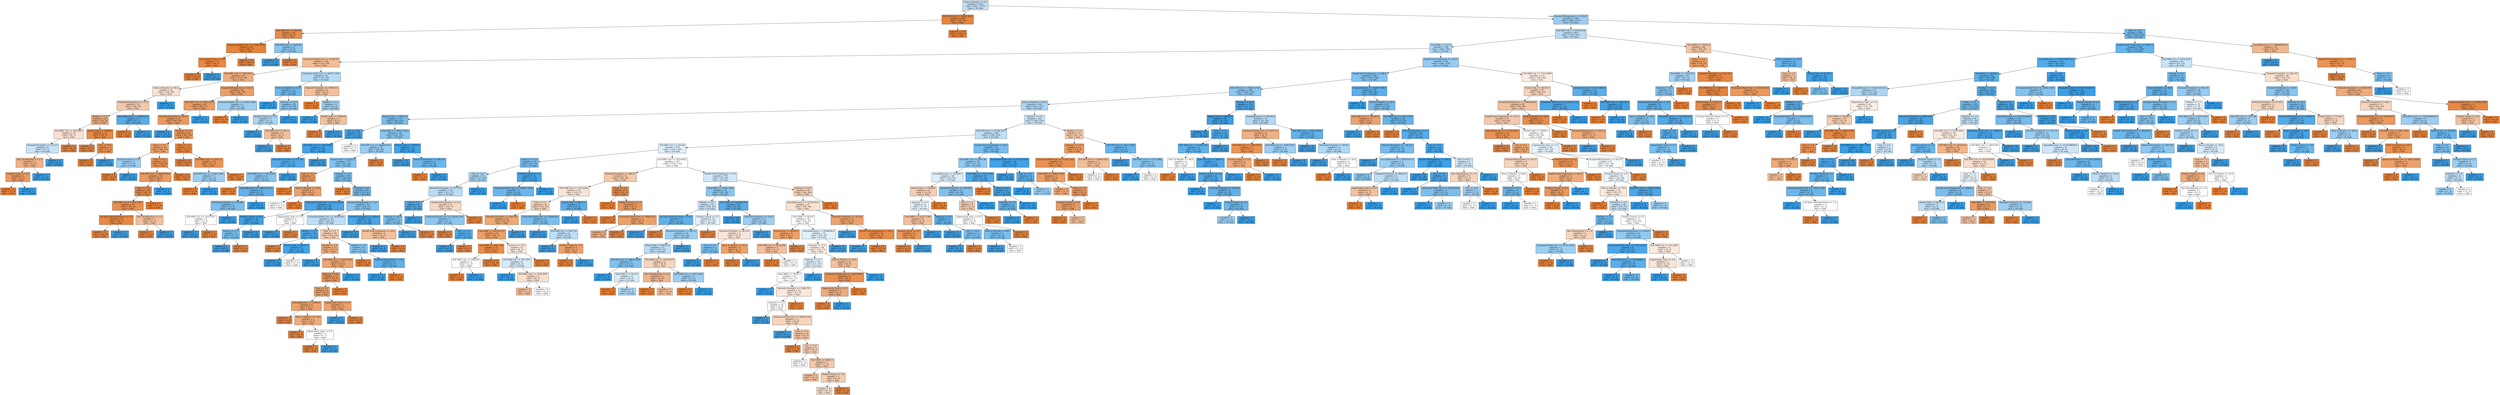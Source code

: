 digraph Tree {
node [shape=box, style="filled", color="black"] ;
0 [label="Term in Months <= 0.5\nsamples = 1461\nvalue = [921, 1337]\nclass = No Sale", fillcolor="#399de54f"] ;
1 [label="X36 NPV List <= 10326.7832\nsamples = 180\nvalue = [257, 6]\nclass = Sale", fillcolor="#e58139f9"] ;
0 -> 1 [labeldistance=2.5, labelangle=45, headlabel="True"] ;
2 [label="X36 NRR List <= 945.05\nsamples = 50\nvalue = [62, 6]\nclass = Sale", fillcolor="#e58139e6"] ;
1 -> 2 ;
3 [label="Estimated Build Cost <= 17923.1504\nsamples = 44\nvalue = [60, 1]\nclass = Sale", fillcolor="#e58139fb"] ;
2 -> 3 ;
4 [label="Opportunity Type <= 4.0\nsamples = 15\nvalue = [16, 1]\nclass = Sale", fillcolor="#e58139ef"] ;
3 -> 4 ;
5 [label="samples = 14\nvalue = [16, 0]\nclass = Sale", fillcolor="#e58139ff"] ;
4 -> 5 ;
6 [label="samples = 1\nvalue = [0, 1]\nclass = No Sale", fillcolor="#399de5ff"] ;
4 -> 6 ;
7 [label="samples = 29\nvalue = [44, 0]\nclass = Sale", fillcolor="#e58139ff"] ;
3 -> 7 ;
8 [label="X36 NRR List <= 2420.25\nsamples = 6\nvalue = [2, 5]\nclass = No Sale", fillcolor="#399de599"] ;
2 -> 8 ;
9 [label="samples = 4\nvalue = [0, 5]\nclass = No Sale", fillcolor="#399de5ff"] ;
8 -> 9 ;
10 [label="samples = 2\nvalue = [2, 0]\nclass = Sale", fillcolor="#e58139ff"] ;
8 -> 10 ;
11 [label="samples = 130\nvalue = [195, 0]\nclass = Sale", fillcolor="#e58139ff"] ;
1 -> 11 ;
12 [label="NumberOfEmployees <= 2550.0\nsamples = 1281\nvalue = [664, 1331]\nclass = No Sale", fillcolor="#399de580"] ;
0 -> 12 [labeldistance=2.5, labelangle=-45, headlabel="False"] ;
13 [label="X36 MRC List <= 3916.2979\nsamples = 863\nvalue = [528, 817]\nclass = No Sale", fillcolor="#399de55a"] ;
12 -> 13 ;
14 [label="Total BRR <= 117.0\nsamples = 799\nvalue = [464, 782]\nclass = No Sale", fillcolor="#399de568"] ;
13 -> 14 ;
15 [label="Estimated Build Cost <= 31799.75\nsamples = 120\nvalue = [122, 58]\nclass = Sale", fillcolor="#e5813986"] ;
14 -> 15 ;
16 [label="X36 MRC List <= 769.5612\nsamples = 98\nvalue = [110, 39]\nclass = Sale", fillcolor="#e58139a5"] ;
15 -> 16 ;
17 [label="Term in Months <= 48.0\nsamples = 32\nvalue = [26, 20]\nclass = Sale", fillcolor="#e581393b"] ;
16 -> 17 ;
18 [label="NumberOfEmployees <= 13.0\nsamples = 29\nvalue = [26, 15]\nclass = Sale", fillcolor="#e581396c"] ;
17 -> 18 ;
19 [label="Market <= 1.5\nsamples = 24\nvalue = [25, 8]\nclass = Sale", fillcolor="#e58139ad"] ;
18 -> 19 ;
20 [label="X36 MRC List <= 305.3667\nsamples = 13\nvalue = [9, 7]\nclass = Sale", fillcolor="#e5813939"] ;
19 -> 20 ;
21 [label="Network Proximity <= 121.23\nsamples = 9\nvalue = [5, 7]\nclass = No Sale", fillcolor="#399de549"] ;
20 -> 21 ;
22 [label="Net Classification <= 1.5\nsamples = 5\nvalue = [5, 2]\nclass = Sale", fillcolor="#e5813999"] ;
21 -> 22 ;
23 [label="Product Group <= 5.5\nsamples = 4\nvalue = [5, 1]\nclass = Sale", fillcolor="#e58139cc"] ;
22 -> 23 ;
24 [label="samples = 3\nvalue = [5, 0]\nclass = Sale", fillcolor="#e58139ff"] ;
23 -> 24 ;
25 [label="samples = 1\nvalue = [0, 1]\nclass = No Sale", fillcolor="#399de5ff"] ;
23 -> 25 ;
26 [label="samples = 1\nvalue = [0, 1]\nclass = No Sale", fillcolor="#399de5ff"] ;
22 -> 26 ;
27 [label="samples = 4\nvalue = [0, 5]\nclass = No Sale", fillcolor="#399de5ff"] ;
21 -> 27 ;
28 [label="samples = 4\nvalue = [4, 0]\nclass = Sale", fillcolor="#e58139ff"] ;
20 -> 28 ;
29 [label="Postal Code <= 75098.0\nsamples = 11\nvalue = [16, 1]\nclass = Sale", fillcolor="#e58139ef"] ;
19 -> 29 ;
30 [label="samples = 4\nvalue = [9, 0]\nclass = Sale", fillcolor="#e58139ff"] ;
29 -> 30 ;
31 [label="City <= 70.5\nsamples = 7\nvalue = [7, 1]\nclass = Sale", fillcolor="#e58139db"] ;
29 -> 31 ;
32 [label="samples = 6\nvalue = [7, 0]\nclass = Sale", fillcolor="#e58139ff"] ;
31 -> 32 ;
33 [label="samples = 1\nvalue = [0, 1]\nclass = No Sale", fillcolor="#399de5ff"] ;
31 -> 33 ;
34 [label="AnnualRevenue <= 3484525.5\nsamples = 5\nvalue = [1, 7]\nclass = No Sale", fillcolor="#399de5db"] ;
18 -> 34 ;
35 [label="samples = 1\nvalue = [1, 0]\nclass = Sale", fillcolor="#e58139ff"] ;
34 -> 35 ;
36 [label="samples = 4\nvalue = [0, 7]\nclass = No Sale", fillcolor="#399de5ff"] ;
34 -> 36 ;
37 [label="samples = 3\nvalue = [0, 5]\nclass = No Sale", fillcolor="#399de5ff"] ;
17 -> 37 ;
38 [label="NumberOfEmployees <= 412.0\nsamples = 66\nvalue = [84, 19]\nclass = Sale", fillcolor="#e58139c5"] ;
16 -> 38 ;
39 [label="X36 MRC List <= 3553.3745\nsamples = 64\nvalue = [83, 17]\nclass = Sale", fillcolor="#e58139cb"] ;
38 -> 39 ;
40 [label="Network Proximity <= 30.11\nsamples = 63\nvalue = [83, 16]\nclass = Sale", fillcolor="#e58139ce"] ;
39 -> 40 ;
41 [label="samples = 2\nvalue = [0, 2]\nclass = No Sale", fillcolor="#399de5ff"] ;
40 -> 41 ;
42 [label="Industry <= 3.5\nsamples = 61\nvalue = [83, 14]\nclass = Sale", fillcolor="#e58139d4"] ;
40 -> 42 ;
43 [label="State <= 0.5\nsamples = 36\nvalue = [46, 12]\nclass = Sale", fillcolor="#e58139bc"] ;
42 -> 43 ;
44 [label="Product Group <= 1.0\nsamples = 3\nvalue = [3, 6]\nclass = No Sale", fillcolor="#399de57f"] ;
43 -> 44 ;
45 [label="samples = 1\nvalue = [3, 0]\nclass = Sale", fillcolor="#e58139ff"] ;
44 -> 45 ;
46 [label="samples = 2\nvalue = [0, 6]\nclass = No Sale", fillcolor="#399de5ff"] ;
44 -> 46 ;
47 [label="City <= 6.5\nsamples = 33\nvalue = [43, 6]\nclass = Sale", fillcolor="#e58139db"] ;
43 -> 47 ;
48 [label="X36 NPV List <= 54462.9219\nsamples = 23\nvalue = [29, 6]\nclass = Sale", fillcolor="#e58139ca"] ;
47 -> 48 ;
49 [label="Type <= 3.0\nsamples = 20\nvalue = [29, 2]\nclass = Sale", fillcolor="#e58139ed"] ;
48 -> 49 ;
50 [label="X36 MRC List <= 3102.7261\nsamples = 14\nvalue = [18, 2]\nclass = Sale", fillcolor="#e58139e3"] ;
49 -> 50 ;
51 [label="On Zayo Network Status <= 1.5\nsamples = 12\nvalue = [16, 1]\nclass = Sale", fillcolor="#e58139ef"] ;
50 -> 51 ;
52 [label="samples = 11\nvalue = [16, 0]\nclass = Sale", fillcolor="#e58139ff"] ;
51 -> 52 ;
53 [label="samples = 1\nvalue = [0, 1]\nclass = No Sale", fillcolor="#399de5ff"] ;
51 -> 53 ;
54 [label="Net Classification <= 1.0\nsamples = 2\nvalue = [2, 1]\nclass = Sale", fillcolor="#e581397f"] ;
50 -> 54 ;
55 [label="samples = 1\nvalue = [2, 0]\nclass = Sale", fillcolor="#e58139ff"] ;
54 -> 55 ;
56 [label="samples = 1\nvalue = [0, 1]\nclass = No Sale", fillcolor="#399de5ff"] ;
54 -> 56 ;
57 [label="samples = 6\nvalue = [11, 0]\nclass = Sale", fillcolor="#e58139ff"] ;
49 -> 57 ;
58 [label="samples = 3\nvalue = [0, 4]\nclass = No Sale", fillcolor="#399de5ff"] ;
48 -> 58 ;
59 [label="samples = 10\nvalue = [14, 0]\nclass = Sale", fillcolor="#e58139ff"] ;
47 -> 59 ;
60 [label="State <= 1.5\nsamples = 25\nvalue = [37, 2]\nclass = Sale", fillcolor="#e58139f1"] ;
42 -> 60 ;
61 [label="samples = 15\nvalue = [25, 0]\nclass = Sale", fillcolor="#e58139ff"] ;
60 -> 61 ;
62 [label="X36 MRC List <= 1474.12\nsamples = 10\nvalue = [12, 2]\nclass = Sale", fillcolor="#e58139d4"] ;
60 -> 62 ;
63 [label="X36 NPV List <= 21881.2305\nsamples = 3\nvalue = [1, 2]\nclass = No Sale", fillcolor="#399de57f"] ;
62 -> 63 ;
64 [label="samples = 1\nvalue = [1, 0]\nclass = Sale", fillcolor="#e58139ff"] ;
63 -> 64 ;
65 [label="samples = 2\nvalue = [0, 2]\nclass = No Sale", fillcolor="#399de5ff"] ;
63 -> 65 ;
66 [label="samples = 7\nvalue = [11, 0]\nclass = Sale", fillcolor="#e58139ff"] ;
62 -> 66 ;
67 [label="samples = 1\nvalue = [0, 1]\nclass = No Sale", fillcolor="#399de5ff"] ;
39 -> 67 ;
68 [label="Estimated Build Cost <= 22441.8984\nsamples = 2\nvalue = [1, 2]\nclass = No Sale", fillcolor="#399de57f"] ;
38 -> 68 ;
69 [label="samples = 1\nvalue = [1, 0]\nclass = Sale", fillcolor="#e58139ff"] ;
68 -> 69 ;
70 [label="samples = 1\nvalue = [0, 2]\nclass = No Sale", fillcolor="#399de5ff"] ;
68 -> 70 ;
71 [label="Estimated Build Cost <= 80517.1875\nsamples = 22\nvalue = [12, 19]\nclass = No Sale", fillcolor="#399de55e"] ;
15 -> 71 ;
72 [label="Term in Months <= 30.0\nsamples = 13\nvalue = [4, 15]\nclass = No Sale", fillcolor="#399de5bb"] ;
71 -> 72 ;
73 [label="samples = 3\nvalue = [0, 5]\nclass = No Sale", fillcolor="#399de5ff"] ;
72 -> 73 ;
74 [label="Vertical <= 15.5\nsamples = 10\nvalue = [4, 10]\nclass = No Sale", fillcolor="#399de599"] ;
72 -> 74 ;
75 [label="Product Group <= 2.5\nsamples = 7\nvalue = [4, 7]\nclass = No Sale", fillcolor="#399de56d"] ;
74 -> 75 ;
76 [label="samples = 3\nvalue = [0, 5]\nclass = No Sale", fillcolor="#399de5ff"] ;
75 -> 76 ;
77 [label="X36 NRR List <= 461.0\nsamples = 4\nvalue = [4, 2]\nclass = Sale", fillcolor="#e581397f"] ;
75 -> 77 ;
78 [label="samples = 1\nvalue = [0, 2]\nclass = No Sale", fillcolor="#399de5ff"] ;
77 -> 78 ;
79 [label="samples = 3\nvalue = [4, 0]\nclass = Sale", fillcolor="#e58139ff"] ;
77 -> 79 ;
80 [label="samples = 3\nvalue = [0, 3]\nclass = No Sale", fillcolor="#399de5ff"] ;
74 -> 80 ;
81 [label="Network Proximity <= 4788.415\nsamples = 9\nvalue = [8, 4]\nclass = Sale", fillcolor="#e581397f"] ;
71 -> 81 ;
82 [label="samples = 4\nvalue = [6, 0]\nclass = Sale", fillcolor="#e58139ff"] ;
81 -> 82 ;
83 [label="Market <= 1.5\nsamples = 5\nvalue = [2, 4]\nclass = No Sale", fillcolor="#399de57f"] ;
81 -> 83 ;
84 [label="samples = 2\nvalue = [0, 3]\nclass = No Sale", fillcolor="#399de5ff"] ;
83 -> 84 ;
85 [label="Postal Code <= 75624.0\nsamples = 3\nvalue = [2, 1]\nclass = Sale", fillcolor="#e581397f"] ;
83 -> 85 ;
86 [label="samples = 2\nvalue = [2, 0]\nclass = Sale", fillcolor="#e58139ff"] ;
85 -> 86 ;
87 [label="samples = 1\nvalue = [0, 1]\nclass = No Sale", fillcolor="#399de5ff"] ;
85 -> 87 ;
88 [label="DandB Total Employees <= 565.0\nsamples = 679\nvalue = [342, 724]\nclass = No Sale", fillcolor="#399de587"] ;
14 -> 88 ;
89 [label="DandB Total Employees <= 396.0\nsamples = 564\nvalue = [242, 638]\nclass = No Sale", fillcolor="#399de59e"] ;
88 -> 89 ;
90 [label="X36 NPV List <= 50291.2734\nsamples = 494\nvalue = [226, 542]\nclass = No Sale", fillcolor="#399de595"] ;
89 -> 90 ;
91 [label="Term in Months <= 30.0\nsamples = 384\nvalue = [213, 371]\nclass = No Sale", fillcolor="#399de56d"] ;
90 -> 91 ;
92 [label="Postal Code <= 30313.0\nsamples = 119\nvalue = [44, 141]\nclass = No Sale", fillcolor="#399de5af"] ;
91 -> 92 ;
93 [label="City <= 29.0\nsamples = 25\nvalue = [3, 40]\nclass = No Sale", fillcolor="#399de5ec"] ;
92 -> 93 ;
94 [label="X36 NRR List <= 1159.2085\nsamples = 23\nvalue = [2, 39]\nclass = No Sale", fillcolor="#399de5f2"] ;
93 -> 94 ;
95 [label="Network Proximity <= 431.395\nsamples = 10\nvalue = [2, 14]\nclass = No Sale", fillcolor="#399de5db"] ;
94 -> 95 ;
96 [label="X36 MRC List <= 952.4363\nsamples = 6\nvalue = [2, 5]\nclass = No Sale", fillcolor="#399de599"] ;
95 -> 96 ;
97 [label="samples = 1\nvalue = [1, 0]\nclass = Sale", fillcolor="#e58139ff"] ;
96 -> 97 ;
98 [label="AnnualRevenue <= 288221.8125\nsamples = 5\nvalue = [1, 5]\nclass = No Sale", fillcolor="#399de5cc"] ;
96 -> 98 ;
99 [label="Network Proximity <= 170.285\nsamples = 3\nvalue = [1, 3]\nclass = No Sale", fillcolor="#399de5aa"] ;
98 -> 99 ;
100 [label="X36 MRC List <= 1431.9727\nsamples = 2\nvalue = [1, 1]\nclass = Sale", fillcolor="#e5813900"] ;
99 -> 100 ;
101 [label="samples = 1\nvalue = [0, 1]\nclass = No Sale", fillcolor="#399de5ff"] ;
100 -> 101 ;
102 [label="samples = 1\nvalue = [1, 0]\nclass = Sale", fillcolor="#e58139ff"] ;
100 -> 102 ;
103 [label="samples = 1\nvalue = [0, 2]\nclass = No Sale", fillcolor="#399de5ff"] ;
99 -> 103 ;
104 [label="samples = 2\nvalue = [0, 2]\nclass = No Sale", fillcolor="#399de5ff"] ;
98 -> 104 ;
105 [label="samples = 4\nvalue = [0, 9]\nclass = No Sale", fillcolor="#399de5ff"] ;
95 -> 105 ;
106 [label="samples = 13\nvalue = [0, 25]\nclass = No Sale", fillcolor="#399de5ff"] ;
94 -> 106 ;
107 [label="samples = 2\nvalue = [1, 1]\nclass = Sale", fillcolor="#e5813900"] ;
93 -> 107 ;
108 [label="Total BRR <= 599912.0625\nsamples = 94\nvalue = [41, 101]\nclass = No Sale", fillcolor="#399de597"] ;
92 -> 108 ;
109 [label="X36 NPV List <= 40080.9414\nsamples = 79\nvalue = [40, 82]\nclass = No Sale", fillcolor="#399de583"] ;
108 -> 109 ;
110 [label="Postal Code <= 30321.0\nsamples = 74\nvalue = [31, 82]\nclass = No Sale", fillcolor="#399de59f"] ;
109 -> 110 ;
111 [label="Type <= 9.5\nsamples = 5\nvalue = [5, 1]\nclass = Sale", fillcolor="#e58139cc"] ;
110 -> 111 ;
112 [label="samples = 1\nvalue = [1, 0]\nclass = Sale", fillcolor="#e58139ff"] ;
111 -> 112 ;
113 [label="Term in Months <= 18.0\nsamples = 4\nvalue = [4, 1]\nclass = Sale", fillcolor="#e58139bf"] ;
111 -> 113 ;
114 [label="samples = 2\nvalue = [1, 1]\nclass = Sale", fillcolor="#e5813900"] ;
113 -> 114 ;
115 [label="samples = 2\nvalue = [3, 0]\nclass = Sale", fillcolor="#e58139ff"] ;
113 -> 115 ;
116 [label="Vertical <= 1.0\nsamples = 69\nvalue = [26, 81]\nclass = No Sale", fillcolor="#399de5ad"] ;
110 -> 116 ;
117 [label="samples = 2\nvalue = [4, 0]\nclass = Sale", fillcolor="#e58139ff"] ;
116 -> 117 ;
118 [label="Vertical <= 6.5\nsamples = 67\nvalue = [22, 81]\nclass = No Sale", fillcolor="#399de5ba"] ;
116 -> 118 ;
119 [label="Estimated Build Cost <= 57522.4258\nsamples = 18\nvalue = [2, 28]\nclass = No Sale", fillcolor="#399de5ed"] ;
118 -> 119 ;
120 [label="Product Group <= 0.5\nsamples = 16\nvalue = [1, 27]\nclass = No Sale", fillcolor="#399de5f6"] ;
119 -> 120 ;
121 [label="Vertical <= 4.5\nsamples = 3\nvalue = [1, 3]\nclass = No Sale", fillcolor="#399de5aa"] ;
120 -> 121 ;
122 [label="samples = 2\nvalue = [0, 3]\nclass = No Sale", fillcolor="#399de5ff"] ;
121 -> 122 ;
123 [label="samples = 1\nvalue = [1, 0]\nclass = Sale", fillcolor="#e58139ff"] ;
121 -> 123 ;
124 [label="samples = 13\nvalue = [0, 24]\nclass = No Sale", fillcolor="#399de5ff"] ;
120 -> 124 ;
125 [label="Opportunity Type <= 5.0\nsamples = 2\nvalue = [1, 1]\nclass = Sale", fillcolor="#e5813900"] ;
119 -> 125 ;
126 [label="samples = 1\nvalue = [0, 1]\nclass = No Sale", fillcolor="#399de5ff"] ;
125 -> 126 ;
127 [label="samples = 1\nvalue = [1, 0]\nclass = Sale", fillcolor="#e58139ff"] ;
125 -> 127 ;
128 [label="NumberOfEmployees <= 12.5\nsamples = 49\nvalue = [20, 53]\nclass = No Sale", fillcolor="#399de59f"] ;
118 -> 128 ;
129 [label="Estimated Build Cost <= 16780.625\nsamples = 29\nvalue = [18, 27]\nclass = No Sale", fillcolor="#399de555"] ;
128 -> 129 ;
130 [label="Market <= 0.5\nsamples = 10\nvalue = [2, 17]\nclass = No Sale", fillcolor="#399de5e1"] ;
129 -> 130 ;
131 [label="samples = 1\nvalue = [1, 0]\nclass = Sale", fillcolor="#e58139ff"] ;
130 -> 131 ;
132 [label="Postal Code <= 80157.0\nsamples = 9\nvalue = [1, 17]\nclass = No Sale", fillcolor="#399de5f0"] ;
130 -> 132 ;
133 [label="samples = 7\nvalue = [0, 16]\nclass = No Sale", fillcolor="#399de5ff"] ;
132 -> 133 ;
134 [label="samples = 2\nvalue = [1, 1]\nclass = Sale", fillcolor="#e5813900"] ;
132 -> 134 ;
135 [label="Type <= 1.5\nsamples = 19\nvalue = [16, 10]\nclass = Sale", fillcolor="#e5813960"] ;
129 -> 135 ;
136 [label="Market <= 1.5\nsamples = 13\nvalue = [14, 5]\nclass = Sale", fillcolor="#e58139a4"] ;
135 -> 136 ;
137 [label="samples = 1\nvalue = [0, 1]\nclass = No Sale", fillcolor="#399de5ff"] ;
136 -> 137 ;
138 [label="X36 NRR List <= 2278.1956\nsamples = 12\nvalue = [14, 4]\nclass = Sale", fillcolor="#e58139b6"] ;
136 -> 138 ;
139 [label="Industry <= 0.5\nsamples = 11\nvalue = [14, 2]\nclass = Sale", fillcolor="#e58139db"] ;
138 -> 139 ;
140 [label="Type <= 0.5\nsamples = 6\nvalue = [8, 2]\nclass = Sale", fillcolor="#e58139bf"] ;
139 -> 140 ;
141 [label="AnnualRevenue <= 35036.0\nsamples = 4\nvalue = [4, 1]\nclass = Sale", fillcolor="#e58139bf"] ;
140 -> 141 ;
142 [label="samples = 1\nvalue = [1, 0]\nclass = Sale", fillcolor="#e58139ff"] ;
141 -> 142 ;
143 [label="Term in Months <= 18.0\nsamples = 3\nvalue = [3, 1]\nclass = Sale", fillcolor="#e58139aa"] ;
141 -> 143 ;
144 [label="samples = 1\nvalue = [2, 0]\nclass = Sale", fillcolor="#e58139ff"] ;
143 -> 144 ;
145 [label="Opportunity Type <= 0.5\nsamples = 2\nvalue = [1, 1]\nclass = Sale", fillcolor="#e5813900"] ;
143 -> 145 ;
146 [label="samples = 1\nvalue = [1, 0]\nclass = Sale", fillcolor="#e58139ff"] ;
145 -> 146 ;
147 [label="samples = 1\nvalue = [0, 1]\nclass = No Sale", fillcolor="#399de5ff"] ;
145 -> 147 ;
148 [label="Opportunity Type <= 0.5\nsamples = 2\nvalue = [4, 1]\nclass = Sale", fillcolor="#e58139bf"] ;
140 -> 148 ;
149 [label="samples = 1\nvalue = [0, 1]\nclass = No Sale", fillcolor="#399de5ff"] ;
148 -> 149 ;
150 [label="samples = 1\nvalue = [4, 0]\nclass = Sale", fillcolor="#e58139ff"] ;
148 -> 150 ;
151 [label="samples = 5\nvalue = [6, 0]\nclass = Sale", fillcolor="#e58139ff"] ;
139 -> 151 ;
152 [label="samples = 1\nvalue = [0, 2]\nclass = No Sale", fillcolor="#399de5ff"] ;
138 -> 152 ;
153 [label="Market <= 0.5\nsamples = 6\nvalue = [2, 5]\nclass = No Sale", fillcolor="#399de599"] ;
135 -> 153 ;
154 [label="samples = 1\nvalue = [1, 0]\nclass = Sale", fillcolor="#e58139ff"] ;
153 -> 154 ;
155 [label="NumberOfEmployees <= 5.5\nsamples = 5\nvalue = [1, 5]\nclass = No Sale", fillcolor="#399de5cc"] ;
153 -> 155 ;
156 [label="samples = 4\nvalue = [0, 5]\nclass = No Sale", fillcolor="#399de5ff"] ;
155 -> 156 ;
157 [label="samples = 1\nvalue = [1, 0]\nclass = Sale", fillcolor="#e58139ff"] ;
155 -> 157 ;
158 [label="Network Proximity <= 385.63\nsamples = 20\nvalue = [2, 26]\nclass = No Sale", fillcolor="#399de5eb"] ;
128 -> 158 ;
159 [label="samples = 17\nvalue = [0, 25]\nclass = No Sale", fillcolor="#399de5ff"] ;
158 -> 159 ;
160 [label="DandB Total Employees <= 30.0\nsamples = 3\nvalue = [2, 1]\nclass = Sale", fillcolor="#e581397f"] ;
158 -> 160 ;
161 [label="samples = 1\nvalue = [0, 1]\nclass = No Sale", fillcolor="#399de5ff"] ;
160 -> 161 ;
162 [label="samples = 2\nvalue = [2, 0]\nclass = Sale", fillcolor="#e58139ff"] ;
160 -> 162 ;
163 [label="samples = 5\nvalue = [9, 0]\nclass = Sale", fillcolor="#e58139ff"] ;
109 -> 163 ;
164 [label="Postal Code <= 75678.5\nsamples = 15\nvalue = [1, 19]\nclass = No Sale", fillcolor="#399de5f2"] ;
108 -> 164 ;
165 [label="samples = 11\nvalue = [0, 15]\nclass = No Sale", fillcolor="#399de5ff"] ;
164 -> 165 ;
166 [label="Network Proximity <= 296.475\nsamples = 4\nvalue = [1, 4]\nclass = No Sale", fillcolor="#399de5bf"] ;
164 -> 166 ;
167 [label="samples = 1\nvalue = [1, 0]\nclass = Sale", fillcolor="#e58139ff"] ;
166 -> 167 ;
168 [label="samples = 3\nvalue = [0, 4]\nclass = No Sale", fillcolor="#399de5ff"] ;
166 -> 168 ;
169 [label="Industry <= 8.5\nsamples = 265\nvalue = [169, 230]\nclass = No Sale", fillcolor="#399de544"] ;
91 -> 169 ;
170 [label="X36 NPV List <= 31796.7617\nsamples = 248\nvalue = [148, 218]\nclass = No Sale", fillcolor="#399de552"] ;
169 -> 170 ;
171 [label="X36 MRC List <= 163.89\nsamples = 189\nvalue = [126, 149]\nclass = No Sale", fillcolor="#399de527"] ;
170 -> 171 ;
172 [label="Industry <= 5.5\nsamples = 32\nvalue = [12, 37]\nclass = No Sale", fillcolor="#399de5ac"] ;
171 -> 172 ;
173 [label="City <= 14.5\nsamples = 21\nvalue = [11, 20]\nclass = No Sale", fillcolor="#399de573"] ;
172 -> 173 ;
174 [label="Network Proximity <= 215.735\nsamples = 19\nvalue = [11, 17]\nclass = No Sale", fillcolor="#399de55a"] ;
173 -> 174 ;
175 [label="City <= 2.0\nsamples = 8\nvalue = [1, 10]\nclass = No Sale", fillcolor="#399de5e6"] ;
174 -> 175 ;
176 [label="Vertical <= 26.0\nsamples = 3\nvalue = [1, 3]\nclass = No Sale", fillcolor="#399de5aa"] ;
175 -> 176 ;
177 [label="samples = 2\nvalue = [0, 3]\nclass = No Sale", fillcolor="#399de5ff"] ;
176 -> 177 ;
178 [label="samples = 1\nvalue = [1, 0]\nclass = Sale", fillcolor="#e58139ff"] ;
176 -> 178 ;
179 [label="samples = 5\nvalue = [0, 7]\nclass = No Sale", fillcolor="#399de5ff"] ;
175 -> 179 ;
180 [label="NumberOfEmployees <= 2.0\nsamples = 11\nvalue = [10, 7]\nclass = Sale", fillcolor="#e581394d"] ;
174 -> 180 ;
181 [label="Estimated Build Cost <= 22658.1504\nsamples = 7\nvalue = [3, 7]\nclass = No Sale", fillcolor="#399de592"] ;
180 -> 181 ;
182 [label="samples = 1\nvalue = [2, 0]\nclass = Sale", fillcolor="#e58139ff"] ;
181 -> 182 ;
183 [label="City <= 11.5\nsamples = 6\nvalue = [1, 7]\nclass = No Sale", fillcolor="#399de5db"] ;
181 -> 183 ;
184 [label="samples = 5\nvalue = [0, 7]\nclass = No Sale", fillcolor="#399de5ff"] ;
183 -> 184 ;
185 [label="samples = 1\nvalue = [1, 0]\nclass = Sale", fillcolor="#e58139ff"] ;
183 -> 185 ;
186 [label="samples = 4\nvalue = [7, 0]\nclass = Sale", fillcolor="#e58139ff"] ;
180 -> 186 ;
187 [label="samples = 2\nvalue = [0, 3]\nclass = No Sale", fillcolor="#399de5ff"] ;
173 -> 187 ;
188 [label="Product Group <= 1.5\nsamples = 11\nvalue = [1, 17]\nclass = No Sale", fillcolor="#399de5f0"] ;
172 -> 188 ;
189 [label="Estimated Build Cost <= 139851.3438\nsamples = 3\nvalue = [1, 4]\nclass = No Sale", fillcolor="#399de5bf"] ;
188 -> 189 ;
190 [label="samples = 2\nvalue = [0, 4]\nclass = No Sale", fillcolor="#399de5ff"] ;
189 -> 190 ;
191 [label="samples = 1\nvalue = [1, 0]\nclass = Sale", fillcolor="#e58139ff"] ;
189 -> 191 ;
192 [label="samples = 8\nvalue = [0, 13]\nclass = No Sale", fillcolor="#399de5ff"] ;
188 -> 192 ;
193 [label="X36 MRC List <= 1470.9053\nsamples = 157\nvalue = [114, 112]\nclass = Sale", fillcolor="#e5813904"] ;
171 -> 193 ;
194 [label="Network Proximity <= 406.51\nsamples = 52\nvalue = [49, 28]\nclass = Sale", fillcolor="#e581396d"] ;
193 -> 194 ;
195 [label="X36 NRR List <= 1183.2544\nsamples = 41\nvalue = [34, 27]\nclass = Sale", fillcolor="#e5813934"] ;
194 -> 195 ;
196 [label="City <= 5.5\nsamples = 36\nvalue = [33, 21]\nclass = Sale", fillcolor="#e581395d"] ;
195 -> 196 ;
197 [label="Network Proximity <= 299.315\nsamples = 24\nvalue = [29, 9]\nclass = Sale", fillcolor="#e58139b0"] ;
196 -> 197 ;
198 [label="Total BRR <= 24350.5352\nsamples = 23\nvalue = [29, 7]\nclass = Sale", fillcolor="#e58139c1"] ;
197 -> 198 ;
199 [label="Total BRR <= 1001.235\nsamples = 15\nvalue = [23, 2]\nclass = Sale", fillcolor="#e58139e9"] ;
198 -> 199 ;
200 [label="X36 MRC List <= 598.936\nsamples = 2\nvalue = [2, 2]\nclass = Sale", fillcolor="#e5813900"] ;
199 -> 200 ;
201 [label="samples = 1\nvalue = [2, 0]\nclass = Sale", fillcolor="#e58139ff"] ;
200 -> 201 ;
202 [label="samples = 1\nvalue = [0, 2]\nclass = No Sale", fillcolor="#399de5ff"] ;
200 -> 202 ;
203 [label="samples = 13\nvalue = [21, 0]\nclass = Sale", fillcolor="#e58139ff"] ;
199 -> 203 ;
204 [label="Vertical <= 20.0\nsamples = 8\nvalue = [6, 5]\nclass = Sale", fillcolor="#e581392a"] ;
198 -> 204 ;
205 [label="X36 NRR List <= 791.3833\nsamples = 6\nvalue = [4, 5]\nclass = No Sale", fillcolor="#399de533"] ;
204 -> 205 ;
206 [label="samples = 2\nvalue = [0, 2]\nclass = No Sale", fillcolor="#399de5ff"] ;
205 -> 206 ;
207 [label="X36 MRC List <= 1106.5947\nsamples = 4\nvalue = [4, 3]\nclass = Sale", fillcolor="#e5813940"] ;
205 -> 207 ;
208 [label="samples = 2\nvalue = [2, 1]\nclass = Sale", fillcolor="#e581397f"] ;
207 -> 208 ;
209 [label="samples = 2\nvalue = [2, 2]\nclass = Sale", fillcolor="#e5813900"] ;
207 -> 209 ;
210 [label="samples = 2\nvalue = [2, 0]\nclass = Sale", fillcolor="#e58139ff"] ;
204 -> 210 ;
211 [label="samples = 1\nvalue = [0, 2]\nclass = No Sale", fillcolor="#399de5ff"] ;
197 -> 211 ;
212 [label="Estimated Build Cost <= 22096.625\nsamples = 12\nvalue = [4, 12]\nclass = No Sale", fillcolor="#399de5aa"] ;
196 -> 212 ;
213 [label="samples = 4\nvalue = [0, 6]\nclass = No Sale", fillcolor="#399de5ff"] ;
212 -> 213 ;
214 [label="X36 NRR List <= 944.725\nsamples = 8\nvalue = [4, 6]\nclass = No Sale", fillcolor="#399de555"] ;
212 -> 214 ;
215 [label="samples = 4\nvalue = [0, 5]\nclass = No Sale", fillcolor="#399de5ff"] ;
214 -> 215 ;
216 [label="Product Group <= 7.0\nsamples = 4\nvalue = [4, 1]\nclass = Sale", fillcolor="#e58139bf"] ;
214 -> 216 ;
217 [label="samples = 3\nvalue = [4, 0]\nclass = Sale", fillcolor="#e58139ff"] ;
216 -> 217 ;
218 [label="samples = 1\nvalue = [0, 1]\nclass = No Sale", fillcolor="#399de5ff"] ;
216 -> 218 ;
219 [label="Postal Code <= 80157.0\nsamples = 5\nvalue = [1, 6]\nclass = No Sale", fillcolor="#399de5d4"] ;
195 -> 219 ;
220 [label="samples = 4\nvalue = [0, 6]\nclass = No Sale", fillcolor="#399de5ff"] ;
219 -> 220 ;
221 [label="samples = 1\nvalue = [1, 0]\nclass = Sale", fillcolor="#e58139ff"] ;
219 -> 221 ;
222 [label="State <= 1.5\nsamples = 11\nvalue = [15, 1]\nclass = Sale", fillcolor="#e58139ee"] ;
194 -> 222 ;
223 [label="samples = 6\nvalue = [9, 0]\nclass = Sale", fillcolor="#e58139ff"] ;
222 -> 223 ;
224 [label="Product Group <= 1.5\nsamples = 5\nvalue = [6, 1]\nclass = Sale", fillcolor="#e58139d4"] ;
222 -> 224 ;
225 [label="samples = 2\nvalue = [2, 0]\nclass = Sale", fillcolor="#e58139ff"] ;
224 -> 225 ;
226 [label="Estimated Build Cost <= 79903.875\nsamples = 3\nvalue = [4, 1]\nclass = Sale", fillcolor="#e58139bf"] ;
224 -> 226 ;
227 [label="samples = 2\nvalue = [3, 1]\nclass = Sale", fillcolor="#e58139aa"] ;
226 -> 227 ;
228 [label="samples = 1\nvalue = [1, 0]\nclass = Sale", fillcolor="#e58139ff"] ;
226 -> 228 ;
229 [label="DandB Total Employees <= 0.5\nsamples = 105\nvalue = [65, 84]\nclass = No Sale", fillcolor="#399de53a"] ;
193 -> 229 ;
230 [label="Total BRR <= 52302.7266\nsamples = 51\nvalue = [23, 58]\nclass = No Sale", fillcolor="#399de59a"] ;
229 -> 230 ;
231 [label="Market <= 0.5\nsamples = 22\nvalue = [18, 25]\nclass = No Sale", fillcolor="#399de547"] ;
230 -> 231 ;
232 [label="On Zayo Network Status <= 0.5\nsamples = 3\nvalue = [1, 5]\nclass = No Sale", fillcolor="#399de5cc"] ;
231 -> 232 ;
233 [label="samples = 2\nvalue = [0, 5]\nclass = No Sale", fillcolor="#399de5ff"] ;
232 -> 233 ;
234 [label="samples = 1\nvalue = [1, 0]\nclass = Sale", fillcolor="#e58139ff"] ;
232 -> 234 ;
235 [label="Product Group <= 2.5\nsamples = 19\nvalue = [17, 20]\nclass = No Sale", fillcolor="#399de526"] ;
231 -> 235 ;
236 [label="Network Proximity <= 481.12\nsamples = 16\nvalue = [10, 20]\nclass = No Sale", fillcolor="#399de57f"] ;
235 -> 236 ;
237 [label="Postal Code <= 80111.5\nsamples = 13\nvalue = [10, 15]\nclass = No Sale", fillcolor="#399de555"] ;
236 -> 237 ;
238 [label="X36 NPV List <= 28676.1465\nsamples = 7\nvalue = [4, 11]\nclass = No Sale", fillcolor="#399de5a2"] ;
237 -> 238 ;
239 [label="samples = 3\nvalue = [0, 6]\nclass = No Sale", fillcolor="#399de5ff"] ;
238 -> 239 ;
240 [label="Total BRR <= 1323.05\nsamples = 4\nvalue = [4, 5]\nclass = No Sale", fillcolor="#399de533"] ;
238 -> 240 ;
241 [label="samples = 1\nvalue = [1, 0]\nclass = Sale", fillcolor="#e58139ff"] ;
240 -> 241 ;
242 [label="samples = 3\nvalue = [3, 5]\nclass = No Sale", fillcolor="#399de566"] ;
240 -> 242 ;
243 [label="X36 MRC List <= 2319.9375\nsamples = 6\nvalue = [6, 4]\nclass = Sale", fillcolor="#e5813955"] ;
237 -> 243 ;
244 [label="Net Classification <= 1.0\nsamples = 4\nvalue = [5, 2]\nclass = Sale", fillcolor="#e5813999"] ;
243 -> 244 ;
245 [label="samples = 1\nvalue = [1, 0]\nclass = Sale", fillcolor="#e58139ff"] ;
244 -> 245 ;
246 [label="samples = 3\nvalue = [4, 2]\nclass = Sale", fillcolor="#e581397f"] ;
244 -> 246 ;
247 [label="X36 NRR List <= 1391.3818\nsamples = 2\nvalue = [1, 2]\nclass = No Sale", fillcolor="#399de57f"] ;
243 -> 247 ;
248 [label="samples = 1\nvalue = [1, 0]\nclass = Sale", fillcolor="#e58139ff"] ;
247 -> 248 ;
249 [label="samples = 1\nvalue = [0, 2]\nclass = No Sale", fillcolor="#399de5ff"] ;
247 -> 249 ;
250 [label="samples = 3\nvalue = [0, 5]\nclass = No Sale", fillcolor="#399de5ff"] ;
236 -> 250 ;
251 [label="samples = 3\nvalue = [7, 0]\nclass = Sale", fillcolor="#e58139ff"] ;
235 -> 251 ;
252 [label="Total BRR <= 1349240.875\nsamples = 29\nvalue = [5, 33]\nclass = No Sale", fillcolor="#399de5d8"] ;
230 -> 252 ;
253 [label="samples = 18\nvalue = [0, 23]\nclass = No Sale", fillcolor="#399de5ff"] ;
252 -> 253 ;
254 [label="Network Proximity <= 138.5\nsamples = 11\nvalue = [5, 10]\nclass = No Sale", fillcolor="#399de57f"] ;
252 -> 254 ;
255 [label="Network Proximity <= 84.145\nsamples = 6\nvalue = [5, 4]\nclass = Sale", fillcolor="#e5813933"] ;
254 -> 255 ;
256 [label="City <= 4.5\nsamples = 3\nvalue = [1, 3]\nclass = No Sale", fillcolor="#399de5aa"] ;
255 -> 256 ;
257 [label="samples = 2\nvalue = [0, 3]\nclass = No Sale", fillcolor="#399de5ff"] ;
256 -> 257 ;
258 [label="samples = 1\nvalue = [1, 0]\nclass = Sale", fillcolor="#e58139ff"] ;
256 -> 258 ;
259 [label="Term in Months <= 37.0\nsamples = 3\nvalue = [4, 1]\nclass = Sale", fillcolor="#e58139bf"] ;
255 -> 259 ;
260 [label="samples = 2\nvalue = [4, 0]\nclass = Sale", fillcolor="#e58139ff"] ;
259 -> 260 ;
261 [label="samples = 1\nvalue = [0, 1]\nclass = No Sale", fillcolor="#399de5ff"] ;
259 -> 261 ;
262 [label="samples = 5\nvalue = [0, 6]\nclass = No Sale", fillcolor="#399de5ff"] ;
254 -> 262 ;
263 [label="Vertical <= 32.0\nsamples = 54\nvalue = [42, 26]\nclass = Sale", fillcolor="#e5813961"] ;
229 -> 263 ;
264 [label="AnnualRevenue <= 72742720.0\nsamples = 47\nvalue = [34, 26]\nclass = Sale", fillcolor="#e581393c"] ;
263 -> 264 ;
265 [label="Total BRR <= 5670.0\nsamples = 36\nvalue = [23, 23]\nclass = Sale", fillcolor="#e5813900"] ;
264 -> 265 ;
266 [label="Postal Code <= 80209.0\nsamples = 4\nvalue = [4, 1]\nclass = Sale", fillcolor="#e58139bf"] ;
265 -> 266 ;
267 [label="X36 NRR List <= 854.2059\nsamples = 3\nvalue = [2, 1]\nclass = Sale", fillcolor="#e581397f"] ;
266 -> 267 ;
268 [label="samples = 1\nvalue = [1, 0]\nclass = Sale", fillcolor="#e58139ff"] ;
267 -> 268 ;
269 [label="samples = 2\nvalue = [1, 1]\nclass = Sale", fillcolor="#e5813900"] ;
267 -> 269 ;
270 [label="samples = 1\nvalue = [2, 0]\nclass = Sale", fillcolor="#e58139ff"] ;
266 -> 270 ;
271 [label="AnnualRevenue <= 38386240.0\nsamples = 32\nvalue = [19, 22]\nclass = No Sale", fillcolor="#399de523"] ;
265 -> 271 ;
272 [label="Vertical <= 17.5\nsamples = 28\nvalue = [19, 17]\nclass = Sale", fillcolor="#e581391b"] ;
271 -> 272 ;
273 [label="Industry <= 2.5\nsamples = 18\nvalue = [11, 13]\nclass = No Sale", fillcolor="#399de527"] ;
272 -> 273 ;
274 [label="Total BRR <= 19793.5\nsamples = 16\nvalue = [11, 11]\nclass = Sale", fillcolor="#e5813900"] ;
273 -> 274 ;
275 [label="samples = 1\nvalue = [0, 2]\nclass = No Sale", fillcolor="#399de5ff"] ;
274 -> 275 ;
276 [label="Network Proximity <= 1068.725\nsamples = 15\nvalue = [11, 9]\nclass = Sale", fillcolor="#e581392e"] ;
274 -> 276 ;
277 [label="Industry <= 1.0\nsamples = 14\nvalue = [9, 9]\nclass = Sale", fillcolor="#e5813900"] ;
276 -> 277 ;
278 [label="samples = 3\nvalue = [0, 3]\nclass = No Sale", fillcolor="#399de5ff"] ;
277 -> 278 ;
279 [label="Estimated Build Cost <= 19648.3242\nsamples = 11\nvalue = [9, 6]\nclass = Sale", fillcolor="#e5813955"] ;
277 -> 279 ;
280 [label="samples = 1\nvalue = [0, 1]\nclass = No Sale", fillcolor="#399de5ff"] ;
279 -> 280 ;
281 [label="Type <= 0.5\nsamples = 10\nvalue = [9, 5]\nclass = Sale", fillcolor="#e5813971"] ;
279 -> 281 ;
282 [label="samples = 1\nvalue = [1, 0]\nclass = Sale", fillcolor="#e58139ff"] ;
281 -> 282 ;
283 [label="City <= 9.5\nsamples = 9\nvalue = [8, 5]\nclass = Sale", fillcolor="#e5813960"] ;
281 -> 283 ;
284 [label="samples = 2\nvalue = [1, 1]\nclass = Sale", fillcolor="#e5813900"] ;
283 -> 284 ;
285 [label="Total BRR <= 24625.5\nsamples = 7\nvalue = [7, 4]\nclass = Sale", fillcolor="#e581396d"] ;
283 -> 285 ;
286 [label="samples = 2\nvalue = [2, 1]\nclass = Sale", fillcolor="#e581397f"] ;
285 -> 286 ;
287 [label="Product Group <= 1.0\nsamples = 5\nvalue = [5, 3]\nclass = Sale", fillcolor="#e5813966"] ;
285 -> 287 ;
288 [label="samples = 4\nvalue = [4, 3]\nclass = Sale", fillcolor="#e5813940"] ;
287 -> 288 ;
289 [label="samples = 1\nvalue = [1, 0]\nclass = Sale", fillcolor="#e58139ff"] ;
287 -> 289 ;
290 [label="samples = 1\nvalue = [2, 0]\nclass = Sale", fillcolor="#e58139ff"] ;
276 -> 290 ;
291 [label="samples = 2\nvalue = [0, 2]\nclass = No Sale", fillcolor="#399de5ff"] ;
273 -> 291 ;
292 [label="Term in Months <= 48.0\nsamples = 10\nvalue = [8, 4]\nclass = Sale", fillcolor="#e581397f"] ;
272 -> 292 ;
293 [label="Estimated Build Cost <= 14355.9502\nsamples = 8\nvalue = [8, 1]\nclass = Sale", fillcolor="#e58139df"] ;
292 -> 293 ;
294 [label="Opportunity Type <= 0.5\nsamples = 3\nvalue = [3, 1]\nclass = Sale", fillcolor="#e58139aa"] ;
293 -> 294 ;
295 [label="samples = 2\nvalue = [3, 0]\nclass = Sale", fillcolor="#e58139ff"] ;
294 -> 295 ;
296 [label="samples = 1\nvalue = [0, 1]\nclass = No Sale", fillcolor="#399de5ff"] ;
294 -> 296 ;
297 [label="samples = 5\nvalue = [5, 0]\nclass = Sale", fillcolor="#e58139ff"] ;
293 -> 297 ;
298 [label="samples = 2\nvalue = [0, 3]\nclass = No Sale", fillcolor="#399de5ff"] ;
292 -> 298 ;
299 [label="samples = 4\nvalue = [0, 5]\nclass = No Sale", fillcolor="#399de5ff"] ;
271 -> 299 ;
300 [label="Network Proximity <= 215.54\nsamples = 11\nvalue = [11, 3]\nclass = Sale", fillcolor="#e58139b9"] ;
264 -> 300 ;
301 [label="samples = 1\nvalue = [0, 2]\nclass = No Sale", fillcolor="#399de5ff"] ;
300 -> 301 ;
302 [label="DandB Total Employees <= 165.0\nsamples = 10\nvalue = [11, 1]\nclass = Sale", fillcolor="#e58139e8"] ;
300 -> 302 ;
303 [label="samples = 1\nvalue = [0, 1]\nclass = No Sale", fillcolor="#399de5ff"] ;
302 -> 303 ;
304 [label="samples = 9\nvalue = [11, 0]\nclass = Sale", fillcolor="#e58139ff"] ;
302 -> 304 ;
305 [label="samples = 7\nvalue = [8, 0]\nclass = Sale", fillcolor="#e58139ff"] ;
263 -> 305 ;
306 [label="DandB Total Employees <= 16.0\nsamples = 59\nvalue = [22, 69]\nclass = No Sale", fillcolor="#399de5ae"] ;
170 -> 306 ;
307 [label="X36 MRC List <= 2497.96\nsamples = 43\nvalue = [21, 47]\nclass = No Sale", fillcolor="#399de58d"] ;
306 -> 307 ;
308 [label="AnnualRevenue <= 553200.0\nsamples = 24\nvalue = [18, 22]\nclass = No Sale", fillcolor="#399de52e"] ;
307 -> 308 ;
309 [label="Postal Code <= 75236.0\nsamples = 13\nvalue = [13, 8]\nclass = Sale", fillcolor="#e5813962"] ;
308 -> 309 ;
310 [label="Industry <= 3.5\nsamples = 9\nvalue = [7, 8]\nclass = No Sale", fillcolor="#399de520"] ;
309 -> 310 ;
311 [label="Total BRR <= 14437.1396\nsamples = 6\nvalue = [6, 3]\nclass = Sale", fillcolor="#e581397f"] ;
310 -> 311 ;
312 [label="Product Group <= 8.5\nsamples = 4\nvalue = [6, 1]\nclass = Sale", fillcolor="#e58139d4"] ;
311 -> 312 ;
313 [label="samples = 3\nvalue = [6, 0]\nclass = Sale", fillcolor="#e58139ff"] ;
312 -> 313 ;
314 [label="samples = 1\nvalue = [0, 1]\nclass = No Sale", fillcolor="#399de5ff"] ;
312 -> 314 ;
315 [label="samples = 2\nvalue = [0, 2]\nclass = No Sale", fillcolor="#399de5ff"] ;
311 -> 315 ;
316 [label="Industry <= 5.5\nsamples = 3\nvalue = [1, 5]\nclass = No Sale", fillcolor="#399de5cc"] ;
310 -> 316 ;
317 [label="samples = 1\nvalue = [0, 2]\nclass = No Sale", fillcolor="#399de5ff"] ;
316 -> 317 ;
318 [label="City <= 36.5\nsamples = 2\nvalue = [1, 3]\nclass = No Sale", fillcolor="#399de5aa"] ;
316 -> 318 ;
319 [label="samples = 1\nvalue = [0, 3]\nclass = No Sale", fillcolor="#399de5ff"] ;
318 -> 319 ;
320 [label="samples = 1\nvalue = [1, 0]\nclass = Sale", fillcolor="#e58139ff"] ;
318 -> 320 ;
321 [label="samples = 4\nvalue = [6, 0]\nclass = Sale", fillcolor="#e58139ff"] ;
309 -> 321 ;
322 [label="Network Proximity <= 459.895\nsamples = 11\nvalue = [5, 14]\nclass = No Sale", fillcolor="#399de5a4"] ;
308 -> 322 ;
323 [label="Type <= 1.5\nsamples = 6\nvalue = [5, 3]\nclass = Sale", fillcolor="#e5813966"] ;
322 -> 323 ;
324 [label="Opportunity Type <= 0.5\nsamples = 4\nvalue = [3, 3]\nclass = Sale", fillcolor="#e5813900"] ;
323 -> 324 ;
325 [label="Term in Months <= 48.0\nsamples = 3\nvalue = [1, 3]\nclass = No Sale", fillcolor="#399de5aa"] ;
324 -> 325 ;
326 [label="samples = 1\nvalue = [0, 2]\nclass = No Sale", fillcolor="#399de5ff"] ;
325 -> 326 ;
327 [label="samples = 2\nvalue = [1, 1]\nclass = Sale", fillcolor="#e5813900"] ;
325 -> 327 ;
328 [label="samples = 1\nvalue = [2, 0]\nclass = Sale", fillcolor="#e58139ff"] ;
324 -> 328 ;
329 [label="samples = 2\nvalue = [2, 0]\nclass = Sale", fillcolor="#e58139ff"] ;
323 -> 329 ;
330 [label="samples = 5\nvalue = [0, 11]\nclass = No Sale", fillcolor="#399de5ff"] ;
322 -> 330 ;
331 [label="Total BRR <= 11142.5254\nsamples = 19\nvalue = [3, 25]\nclass = No Sale", fillcolor="#399de5e0"] ;
307 -> 331 ;
332 [label="samples = 2\nvalue = [2, 0]\nclass = Sale", fillcolor="#e58139ff"] ;
331 -> 332 ;
333 [label="State <= 0.5\nsamples = 17\nvalue = [1, 25]\nclass = No Sale", fillcolor="#399de5f5"] ;
331 -> 333 ;
334 [label="Industry <= 7.5\nsamples = 5\nvalue = [1, 5]\nclass = No Sale", fillcolor="#399de5cc"] ;
333 -> 334 ;
335 [label="samples = 4\nvalue = [0, 5]\nclass = No Sale", fillcolor="#399de5ff"] ;
334 -> 335 ;
336 [label="samples = 1\nvalue = [1, 0]\nclass = Sale", fillcolor="#e58139ff"] ;
334 -> 336 ;
337 [label="samples = 12\nvalue = [0, 20]\nclass = No Sale", fillcolor="#399de5ff"] ;
333 -> 337 ;
338 [label="Estimated Build Cost <= 27437.9258\nsamples = 16\nvalue = [1, 22]\nclass = No Sale", fillcolor="#399de5f3"] ;
306 -> 338 ;
339 [label="samples = 12\nvalue = [0, 16]\nclass = No Sale", fillcolor="#399de5ff"] ;
338 -> 339 ;
340 [label="City <= 10.5\nsamples = 4\nvalue = [1, 6]\nclass = No Sale", fillcolor="#399de5d4"] ;
338 -> 340 ;
341 [label="samples = 2\nvalue = [0, 4]\nclass = No Sale", fillcolor="#399de5ff"] ;
340 -> 341 ;
342 [label="samples = 2\nvalue = [1, 2]\nclass = No Sale", fillcolor="#399de57f"] ;
340 -> 342 ;
343 [label="Market <= 1.5\nsamples = 17\nvalue = [21, 12]\nclass = Sale", fillcolor="#e581396d"] ;
169 -> 343 ;
344 [label="Industry <= 10.0\nsamples = 12\nvalue = [19, 4]\nclass = Sale", fillcolor="#e58139c9"] ;
343 -> 344 ;
345 [label="Estimated Build Cost <= 27122.7402\nsamples = 9\nvalue = [15, 2]\nclass = Sale", fillcolor="#e58139dd"] ;
344 -> 345 ;
346 [label="Total BRR <= 30918.5508\nsamples = 7\nvalue = [9, 2]\nclass = Sale", fillcolor="#e58139c6"] ;
345 -> 346 ;
347 [label="samples = 2\nvalue = [3, 1]\nclass = Sale", fillcolor="#e58139aa"] ;
346 -> 347 ;
348 [label="State <= 0.5\nsamples = 5\nvalue = [6, 1]\nclass = Sale", fillcolor="#e58139d4"] ;
346 -> 348 ;
349 [label="Product Group <= 3.0\nsamples = 4\nvalue = [5, 1]\nclass = Sale", fillcolor="#e58139cc"] ;
348 -> 349 ;
350 [label="samples = 2\nvalue = [3, 0]\nclass = Sale", fillcolor="#e58139ff"] ;
349 -> 350 ;
351 [label="samples = 2\nvalue = [2, 1]\nclass = Sale", fillcolor="#e581397f"] ;
349 -> 351 ;
352 [label="samples = 1\nvalue = [1, 0]\nclass = Sale", fillcolor="#e58139ff"] ;
348 -> 352 ;
353 [label="samples = 2\nvalue = [6, 0]\nclass = Sale", fillcolor="#e58139ff"] ;
345 -> 353 ;
354 [label="X36 NPV List <= 30488.0391\nsamples = 3\nvalue = [4, 2]\nclass = Sale", fillcolor="#e581397f"] ;
344 -> 354 ;
355 [label="samples = 2\nvalue = [2, 2]\nclass = Sale", fillcolor="#e5813900"] ;
354 -> 355 ;
356 [label="samples = 1\nvalue = [2, 0]\nclass = Sale", fillcolor="#e58139ff"] ;
354 -> 356 ;
357 [label="X36 NPV List <= 5311.5649\nsamples = 5\nvalue = [2, 8]\nclass = No Sale", fillcolor="#399de5bf"] ;
343 -> 357 ;
358 [label="samples = 2\nvalue = [0, 3]\nclass = No Sale", fillcolor="#399de5ff"] ;
357 -> 358 ;
359 [label="X36 MRC List <= 1751.1682\nsamples = 3\nvalue = [2, 5]\nclass = No Sale", fillcolor="#399de599"] ;
357 -> 359 ;
360 [label="samples = 1\nvalue = [0, 3]\nclass = No Sale", fillcolor="#399de5ff"] ;
359 -> 360 ;
361 [label="samples = 2\nvalue = [2, 2]\nclass = Sale", fillcolor="#e5813900"] ;
359 -> 361 ;
362 [label="Vertical <= 20.0\nsamples = 110\nvalue = [13, 171]\nclass = No Sale", fillcolor="#399de5ec"] ;
90 -> 362 ;
363 [label="Postal Code <= 80157.0\nsamples = 94\nvalue = [2, 153]\nclass = No Sale", fillcolor="#399de5fc"] ;
362 -> 363 ;
364 [label="samples = 80\nvalue = [0, 133]\nclass = No Sale", fillcolor="#399de5ff"] ;
363 -> 364 ;
365 [label="Type <= 0.5\nsamples = 14\nvalue = [2, 20]\nclass = No Sale", fillcolor="#399de5e6"] ;
363 -> 365 ;
366 [label="X36 NRR List <= 2198.9702\nsamples = 9\nvalue = [2, 10]\nclass = No Sale", fillcolor="#399de5cc"] ;
365 -> 366 ;
367 [label="Term in Months <= 48.0\nsamples = 2\nvalue = [1, 1]\nclass = Sale", fillcolor="#e5813900"] ;
366 -> 367 ;
368 [label="samples = 1\nvalue = [1, 0]\nclass = Sale", fillcolor="#e58139ff"] ;
367 -> 368 ;
369 [label="samples = 1\nvalue = [0, 1]\nclass = No Sale", fillcolor="#399de5ff"] ;
367 -> 369 ;
370 [label="X36 NPV List <= 55857.5\nsamples = 7\nvalue = [1, 9]\nclass = No Sale", fillcolor="#399de5e3"] ;
366 -> 370 ;
371 [label="Product Group <= 1.0\nsamples = 6\nvalue = [1, 8]\nclass = No Sale", fillcolor="#399de5df"] ;
370 -> 371 ;
372 [label="samples = 2\nvalue = [0, 3]\nclass = No Sale", fillcolor="#399de5ff"] ;
371 -> 372 ;
373 [label="Network Proximity <= 88.295\nsamples = 4\nvalue = [1, 5]\nclass = No Sale", fillcolor="#399de5cc"] ;
371 -> 373 ;
374 [label="samples = 1\nvalue = [0, 1]\nclass = No Sale", fillcolor="#399de5ff"] ;
373 -> 374 ;
375 [label="Product Group <= 5.5\nsamples = 3\nvalue = [1, 4]\nclass = No Sale", fillcolor="#399de5bf"] ;
373 -> 375 ;
376 [label="samples = 2\nvalue = [1, 2]\nclass = No Sale", fillcolor="#399de57f"] ;
375 -> 376 ;
377 [label="samples = 1\nvalue = [0, 2]\nclass = No Sale", fillcolor="#399de5ff"] ;
375 -> 377 ;
378 [label="samples = 1\nvalue = [0, 1]\nclass = No Sale", fillcolor="#399de5ff"] ;
370 -> 378 ;
379 [label="samples = 5\nvalue = [0, 10]\nclass = No Sale", fillcolor="#399de5ff"] ;
365 -> 379 ;
380 [label="AnnualRevenue <= 69150.0\nsamples = 16\nvalue = [11, 18]\nclass = No Sale", fillcolor="#399de563"] ;
362 -> 380 ;
381 [label="Estimated Build Cost <= 27415.75\nsamples = 8\nvalue = [8, 3]\nclass = Sale", fillcolor="#e581399f"] ;
380 -> 381 ;
382 [label="X36 NRR List <= 2080.9541\nsamples = 5\nvalue = [7, 1]\nclass = Sale", fillcolor="#e58139db"] ;
381 -> 382 ;
383 [label="Product Group <= 2.5\nsamples = 2\nvalue = [3, 1]\nclass = Sale", fillcolor="#e58139aa"] ;
382 -> 383 ;
384 [label="samples = 1\nvalue = [3, 0]\nclass = Sale", fillcolor="#e58139ff"] ;
383 -> 384 ;
385 [label="samples = 1\nvalue = [0, 1]\nclass = No Sale", fillcolor="#399de5ff"] ;
383 -> 385 ;
386 [label="samples = 3\nvalue = [4, 0]\nclass = Sale", fillcolor="#e58139ff"] ;
382 -> 386 ;
387 [label="X36 MRC List <= 2599.3447\nsamples = 3\nvalue = [1, 2]\nclass = No Sale", fillcolor="#399de57f"] ;
381 -> 387 ;
388 [label="samples = 1\nvalue = [1, 0]\nclass = Sale", fillcolor="#e58139ff"] ;
387 -> 388 ;
389 [label="samples = 2\nvalue = [0, 2]\nclass = No Sale", fillcolor="#399de5ff"] ;
387 -> 389 ;
390 [label="X36 NPV List <= 92315.0625\nsamples = 8\nvalue = [3, 15]\nclass = No Sale", fillcolor="#399de5cc"] ;
380 -> 390 ;
391 [label="samples = 4\nvalue = [0, 10]\nclass = No Sale", fillcolor="#399de5ff"] ;
390 -> 391 ;
392 [label="Network Proximity <= 88.65\nsamples = 4\nvalue = [3, 5]\nclass = No Sale", fillcolor="#399de566"] ;
390 -> 392 ;
393 [label="samples = 1\nvalue = [0, 2]\nclass = No Sale", fillcolor="#399de5ff"] ;
392 -> 393 ;
394 [label="Term in Months <= 30.0\nsamples = 3\nvalue = [3, 3]\nclass = Sale", fillcolor="#e5813900"] ;
392 -> 394 ;
395 [label="samples = 2\nvalue = [3, 0]\nclass = Sale", fillcolor="#e58139ff"] ;
394 -> 395 ;
396 [label="samples = 1\nvalue = [0, 3]\nclass = No Sale", fillcolor="#399de5ff"] ;
394 -> 396 ;
397 [label="AnnualRevenue <= 126617208.0\nsamples = 70\nvalue = [16, 96]\nclass = No Sale", fillcolor="#399de5d4"] ;
89 -> 397 ;
398 [label="samples = 25\nvalue = [0, 42]\nclass = No Sale", fillcolor="#399de5ff"] ;
397 -> 398 ;
399 [label="Term in Months <= 24.0\nsamples = 45\nvalue = [16, 54]\nclass = No Sale", fillcolor="#399de5b3"] ;
397 -> 399 ;
400 [label="X36 NRR List <= 740.4813\nsamples = 3\nvalue = [4, 1]\nclass = Sale", fillcolor="#e58139bf"] ;
399 -> 400 ;
401 [label="samples = 1\nvalue = [0, 1]\nclass = No Sale", fillcolor="#399de5ff"] ;
400 -> 401 ;
402 [label="samples = 2\nvalue = [4, 0]\nclass = Sale", fillcolor="#e58139ff"] ;
400 -> 402 ;
403 [label="X36 NRR List <= 1412.7729\nsamples = 42\nvalue = [12, 53]\nclass = No Sale", fillcolor="#399de5c5"] ;
399 -> 403 ;
404 [label="samples = 2\nvalue = [4, 0]\nclass = Sale", fillcolor="#e58139ff"] ;
403 -> 404 ;
405 [label="Net Classification <= 0.5\nsamples = 40\nvalue = [8, 53]\nclass = No Sale", fillcolor="#399de5d9"] ;
403 -> 405 ;
406 [label="Network Proximity <= 136.425\nsamples = 11\nvalue = [4, 13]\nclass = No Sale", fillcolor="#399de5b1"] ;
405 -> 406 ;
407 [label="samples = 3\nvalue = [0, 5]\nclass = No Sale", fillcolor="#399de5ff"] ;
406 -> 407 ;
408 [label="AnnualRevenue <= 195420352.0\nsamples = 8\nvalue = [4, 8]\nclass = No Sale", fillcolor="#399de57f"] ;
406 -> 408 ;
409 [label="samples = 4\nvalue = [2, 5]\nclass = No Sale", fillcolor="#399de599"] ;
408 -> 409 ;
410 [label="Network Proximity <= 849.075\nsamples = 4\nvalue = [2, 3]\nclass = No Sale", fillcolor="#399de555"] ;
408 -> 410 ;
411 [label="Opportunity Type <= 0.5\nsamples = 2\nvalue = [2, 1]\nclass = Sale", fillcolor="#e581397f"] ;
410 -> 411 ;
412 [label="samples = 1\nvalue = [2, 0]\nclass = Sale", fillcolor="#e58139ff"] ;
411 -> 412 ;
413 [label="samples = 1\nvalue = [0, 1]\nclass = No Sale", fillcolor="#399de5ff"] ;
411 -> 413 ;
414 [label="samples = 2\nvalue = [0, 2]\nclass = No Sale", fillcolor="#399de5ff"] ;
410 -> 414 ;
415 [label="City <= 37.5\nsamples = 29\nvalue = [4, 40]\nclass = No Sale", fillcolor="#399de5e6"] ;
405 -> 415 ;
416 [label="NumberOfEmployees <= 545.5\nsamples = 24\nvalue = [1, 36]\nclass = No Sale", fillcolor="#399de5f8"] ;
415 -> 416 ;
417 [label="samples = 16\nvalue = [0, 26]\nclass = No Sale", fillcolor="#399de5ff"] ;
416 -> 417 ;
418 [label="City <= 9.5\nsamples = 8\nvalue = [1, 10]\nclass = No Sale", fillcolor="#399de5e6"] ;
416 -> 418 ;
419 [label="samples = 5\nvalue = [0, 7]\nclass = No Sale", fillcolor="#399de5ff"] ;
418 -> 419 ;
420 [label="Estimated Build Cost <= 33022.4492\nsamples = 3\nvalue = [1, 3]\nclass = No Sale", fillcolor="#399de5aa"] ;
418 -> 420 ;
421 [label="samples = 1\nvalue = [0, 1]\nclass = No Sale", fillcolor="#399de5ff"] ;
420 -> 421 ;
422 [label="samples = 2\nvalue = [1, 2]\nclass = No Sale", fillcolor="#399de57f"] ;
420 -> 422 ;
423 [label="City <= 63.5\nsamples = 5\nvalue = [3, 4]\nclass = No Sale", fillcolor="#399de540"] ;
415 -> 423 ;
424 [label="Net Classification <= 1.5\nsamples = 4\nvalue = [3, 2]\nclass = Sale", fillcolor="#e5813955"] ;
423 -> 424 ;
425 [label="City <= 50.5\nsamples = 3\nvalue = [1, 2]\nclass = No Sale", fillcolor="#399de57f"] ;
424 -> 425 ;
426 [label="samples = 2\nvalue = [1, 1]\nclass = Sale", fillcolor="#e5813900"] ;
425 -> 426 ;
427 [label="samples = 1\nvalue = [0, 1]\nclass = No Sale", fillcolor="#399de5ff"] ;
425 -> 427 ;
428 [label="samples = 1\nvalue = [2, 0]\nclass = Sale", fillcolor="#e58139ff"] ;
424 -> 428 ;
429 [label="samples = 1\nvalue = [0, 2]\nclass = No Sale", fillcolor="#399de5ff"] ;
423 -> 429 ;
430 [label="X36 NRR List <= 1723.8088\nsamples = 115\nvalue = [100, 86]\nclass = Sale", fillcolor="#e5813924"] ;
88 -> 430 ;
431 [label="Postal Code <= 80120.5\nsamples = 97\nvalue = [96, 62]\nclass = Sale", fillcolor="#e581395a"] ;
430 -> 431 ;
432 [label="Estimated Build Cost <= 38898.8984\nsamples = 90\nvalue = [95, 49]\nclass = Sale", fillcolor="#e581397b"] ;
431 -> 432 ;
433 [label="DandB Total Employees <= 721.5\nsamples = 81\nvalue = [83, 48]\nclass = Sale", fillcolor="#e581396c"] ;
432 -> 433 ;
434 [label="AnnualRevenue <= 277465280.0\nsamples = 28\nvalue = [40, 6]\nclass = Sale", fillcolor="#e58139d9"] ;
433 -> 434 ;
435 [label="samples = 12\nvalue = [20, 0]\nclass = Sale", fillcolor="#e58139ff"] ;
434 -> 435 ;
436 [label="City <= 6.5\nsamples = 16\nvalue = [20, 6]\nclass = Sale", fillcolor="#e58139b3"] ;
434 -> 436 ;
437 [label="NumberOfEmployees <= 631.0\nsamples = 6\nvalue = [6, 4]\nclass = Sale", fillcolor="#e5813955"] ;
436 -> 437 ;
438 [label="Term in Months <= 48.0\nsamples = 5\nvalue = [4, 4]\nclass = Sale", fillcolor="#e5813900"] ;
437 -> 438 ;
439 [label="Vertical <= 22.5\nsamples = 3\nvalue = [1, 4]\nclass = No Sale", fillcolor="#399de5bf"] ;
438 -> 439 ;
440 [label="samples = 1\nvalue = [0, 3]\nclass = No Sale", fillcolor="#399de5ff"] ;
439 -> 440 ;
441 [label="samples = 2\nvalue = [1, 1]\nclass = Sale", fillcolor="#e5813900"] ;
439 -> 441 ;
442 [label="samples = 2\nvalue = [3, 0]\nclass = Sale", fillcolor="#e58139ff"] ;
438 -> 442 ;
443 [label="samples = 1\nvalue = [2, 0]\nclass = Sale", fillcolor="#e58139ff"] ;
437 -> 443 ;
444 [label="Product Group <= 1.5\nsamples = 10\nvalue = [14, 2]\nclass = Sale", fillcolor="#e58139db"] ;
436 -> 444 ;
445 [label="DandB Total Employees <= 615.0\nsamples = 5\nvalue = [6, 2]\nclass = Sale", fillcolor="#e58139aa"] ;
444 -> 445 ;
446 [label="Product Group <= 0.5\nsamples = 4\nvalue = [6, 1]\nclass = Sale", fillcolor="#e58139d4"] ;
445 -> 446 ;
447 [label="samples = 3\nvalue = [6, 0]\nclass = Sale", fillcolor="#e58139ff"] ;
446 -> 447 ;
448 [label="samples = 1\nvalue = [0, 1]\nclass = No Sale", fillcolor="#399de5ff"] ;
446 -> 448 ;
449 [label="samples = 1\nvalue = [0, 1]\nclass = No Sale", fillcolor="#399de5ff"] ;
445 -> 449 ;
450 [label="samples = 5\nvalue = [8, 0]\nclass = Sale", fillcolor="#e58139ff"] ;
444 -> 450 ;
451 [label="Postal Code <= 78095.5\nsamples = 53\nvalue = [43, 42]\nclass = Sale", fillcolor="#e5813906"] ;
433 -> 451 ;
452 [label="Opportunity Type <= 1.5\nsamples = 49\nvalue = [37, 42]\nclass = No Sale", fillcolor="#399de51e"] ;
451 -> 452 ;
453 [label="NumberOfEmployees <= 1913.0\nsamples = 47\nvalue = [37, 38]\nclass = No Sale", fillcolor="#399de507"] ;
452 -> 453 ;
454 [label="Product Group <= 2.5\nsamples = 45\nvalue = [34, 38]\nclass = No Sale", fillcolor="#399de51b"] ;
453 -> 454 ;
455 [label="Term in Months <= 18.0\nsamples = 35\nvalue = [33, 27]\nclass = Sale", fillcolor="#e581392e"] ;
454 -> 455 ;
456 [label="samples = 7\nvalue = [14, 0]\nclass = Sale", fillcolor="#e58139ff"] ;
455 -> 456 ;
457 [label="Vertical <= 14.5\nsamples = 28\nvalue = [19, 27]\nclass = No Sale", fillcolor="#399de54c"] ;
455 -> 457 ;
458 [label="Market <= 1.0\nsamples = 11\nvalue = [3, 11]\nclass = No Sale", fillcolor="#399de5b9"] ;
457 -> 458 ;
459 [label="Net Classification <= 1.0\nsamples = 4\nvalue = [3, 2]\nclass = Sale", fillcolor="#e5813955"] ;
458 -> 459 ;
460 [label="Estimated Build Cost <= 15197.6504\nsamples = 3\nvalue = [1, 2]\nclass = No Sale", fillcolor="#399de57f"] ;
459 -> 460 ;
461 [label="samples = 1\nvalue = [1, 0]\nclass = Sale", fillcolor="#e58139ff"] ;
460 -> 461 ;
462 [label="samples = 2\nvalue = [0, 2]\nclass = No Sale", fillcolor="#399de5ff"] ;
460 -> 462 ;
463 [label="samples = 1\nvalue = [2, 0]\nclass = Sale", fillcolor="#e58139ff"] ;
459 -> 463 ;
464 [label="samples = 7\nvalue = [0, 9]\nclass = No Sale", fillcolor="#399de5ff"] ;
458 -> 464 ;
465 [label="Product Group <= 0.5\nsamples = 17\nvalue = [16, 16]\nclass = Sale", fillcolor="#e5813900"] ;
457 -> 465 ;
466 [label="NumberOfEmployees <= 1050.0\nsamples = 13\nvalue = [7, 16]\nclass = No Sale", fillcolor="#399de58f"] ;
465 -> 466 ;
467 [label="Estimated Build Cost <= 27613.8203\nsamples = 8\nvalue = [1, 11]\nclass = No Sale", fillcolor="#399de5e8"] ;
466 -> 467 ;
468 [label="samples = 4\nvalue = [0, 5]\nclass = No Sale", fillcolor="#399de5ff"] ;
467 -> 468 ;
469 [label="AnnualRevenue <= 110648088.0\nsamples = 4\nvalue = [1, 6]\nclass = No Sale", fillcolor="#399de5d4"] ;
467 -> 469 ;
470 [label="samples = 1\nvalue = [0, 2]\nclass = No Sale", fillcolor="#399de5ff"] ;
469 -> 470 ;
471 [label="samples = 3\nvalue = [1, 4]\nclass = No Sale", fillcolor="#399de5bf"] ;
469 -> 471 ;
472 [label="X36 NRR List <= 522.4667\nsamples = 5\nvalue = [6, 5]\nclass = Sale", fillcolor="#e581392a"] ;
466 -> 472 ;
473 [label="Opportunity Type <= 0.5\nsamples = 3\nvalue = [5, 4]\nclass = Sale", fillcolor="#e5813933"] ;
472 -> 473 ;
474 [label="samples = 1\nvalue = [0, 4]\nclass = No Sale", fillcolor="#399de5ff"] ;
473 -> 474 ;
475 [label="samples = 2\nvalue = [5, 0]\nclass = Sale", fillcolor="#e58139ff"] ;
473 -> 475 ;
476 [label="samples = 2\nvalue = [1, 1]\nclass = Sale", fillcolor="#e5813900"] ;
472 -> 476 ;
477 [label="samples = 4\nvalue = [9, 0]\nclass = Sale", fillcolor="#e58139ff"] ;
465 -> 477 ;
478 [label="X36 NPV List <= 30657.4668\nsamples = 10\nvalue = [1, 11]\nclass = No Sale", fillcolor="#399de5e8"] ;
454 -> 478 ;
479 [label="samples = 8\nvalue = [0, 9]\nclass = No Sale", fillcolor="#399de5ff"] ;
478 -> 479 ;
480 [label="samples = 2\nvalue = [1, 2]\nclass = No Sale", fillcolor="#399de57f"] ;
478 -> 480 ;
481 [label="samples = 2\nvalue = [3, 0]\nclass = Sale", fillcolor="#e58139ff"] ;
453 -> 481 ;
482 [label="samples = 2\nvalue = [0, 4]\nclass = No Sale", fillcolor="#399de5ff"] ;
452 -> 482 ;
483 [label="samples = 4\nvalue = [6, 0]\nclass = Sale", fillcolor="#e58139ff"] ;
451 -> 483 ;
484 [label="Term in Months <= 42.0\nsamples = 9\nvalue = [12, 1]\nclass = Sale", fillcolor="#e58139ea"] ;
432 -> 484 ;
485 [label="samples = 6\nvalue = [9, 0]\nclass = Sale", fillcolor="#e58139ff"] ;
484 -> 485 ;
486 [label="NumberOfEmployees <= 1011.0\nsamples = 3\nvalue = [3, 1]\nclass = Sale", fillcolor="#e58139aa"] ;
484 -> 486 ;
487 [label="samples = 1\nvalue = [0, 1]\nclass = No Sale", fillcolor="#399de5ff"] ;
486 -> 487 ;
488 [label="samples = 2\nvalue = [3, 0]\nclass = Sale", fillcolor="#e58139ff"] ;
486 -> 488 ;
489 [label="Estimated Build Cost <= 16620.7754\nsamples = 7\nvalue = [1, 13]\nclass = No Sale", fillcolor="#399de5eb"] ;
431 -> 489 ;
490 [label="samples = 1\nvalue = [1, 0]\nclass = Sale", fillcolor="#e58139ff"] ;
489 -> 490 ;
491 [label="samples = 6\nvalue = [0, 13]\nclass = No Sale", fillcolor="#399de5ff"] ;
489 -> 491 ;
492 [label="AnnualRevenue <= 63131668.0\nsamples = 18\nvalue = [4, 24]\nclass = No Sale", fillcolor="#399de5d4"] ;
430 -> 492 ;
493 [label="samples = 2\nvalue = [3, 0]\nclass = Sale", fillcolor="#e58139ff"] ;
492 -> 493 ;
494 [label="X36 MRC List <= 2307.011\nsamples = 16\nvalue = [1, 24]\nclass = No Sale", fillcolor="#399de5f4"] ;
492 -> 494 ;
495 [label="samples = 1\nvalue = [1, 0]\nclass = Sale", fillcolor="#e58139ff"] ;
494 -> 495 ;
496 [label="samples = 15\nvalue = [0, 24]\nclass = No Sale", fillcolor="#399de5ff"] ;
494 -> 496 ;
497 [label="Total BRR <= 70332.0\nsamples = 64\nvalue = [64, 35]\nclass = Sale", fillcolor="#e5813974"] ;
13 -> 497 ;
498 [label="State <= 0.5\nsamples = 47\nvalue = [59, 14]\nclass = Sale", fillcolor="#e58139c2"] ;
497 -> 498 ;
499 [label="Total BRR <= 12526.54\nsamples = 10\nvalue = [6, 11]\nclass = No Sale", fillcolor="#399de574"] ;
498 -> 499 ;
500 [label="Industry <= 8.5\nsamples = 9\nvalue = [4, 11]\nclass = No Sale", fillcolor="#399de5a2"] ;
499 -> 500 ;
501 [label="DandB Total Employees <= 9.0\nsamples = 8\nvalue = [2, 11]\nclass = No Sale", fillcolor="#399de5d1"] ;
500 -> 501 ;
502 [label="Term in Months <= 30.0\nsamples = 2\nvalue = [1, 3]\nclass = No Sale", fillcolor="#399de5aa"] ;
501 -> 502 ;
503 [label="samples = 1\nvalue = [0, 3]\nclass = No Sale", fillcolor="#399de5ff"] ;
502 -> 503 ;
504 [label="samples = 1\nvalue = [1, 0]\nclass = Sale", fillcolor="#e58139ff"] ;
502 -> 504 ;
505 [label="AnnualRevenue <= 1872196.625\nsamples = 6\nvalue = [1, 8]\nclass = No Sale", fillcolor="#399de5df"] ;
501 -> 505 ;
506 [label="Type <= 1.0\nsamples = 5\nvalue = [1, 7]\nclass = No Sale", fillcolor="#399de5db"] ;
505 -> 506 ;
507 [label="Opportunity Type <= 0.5\nsamples = 3\nvalue = [1, 3]\nclass = No Sale", fillcolor="#399de5aa"] ;
506 -> 507 ;
508 [label="samples = 2\nvalue = [1, 1]\nclass = Sale", fillcolor="#e5813900"] ;
507 -> 508 ;
509 [label="samples = 1\nvalue = [0, 2]\nclass = No Sale", fillcolor="#399de5ff"] ;
507 -> 509 ;
510 [label="samples = 2\nvalue = [0, 4]\nclass = No Sale", fillcolor="#399de5ff"] ;
506 -> 510 ;
511 [label="samples = 1\nvalue = [0, 1]\nclass = No Sale", fillcolor="#399de5ff"] ;
505 -> 511 ;
512 [label="samples = 1\nvalue = [2, 0]\nclass = Sale", fillcolor="#e58139ff"] ;
500 -> 512 ;
513 [label="samples = 1\nvalue = [2, 0]\nclass = Sale", fillcolor="#e58139ff"] ;
499 -> 513 ;
514 [label="Network Proximity <= 2414.375\nsamples = 37\nvalue = [53, 3]\nclass = Sale", fillcolor="#e58139f1"] ;
498 -> 514 ;
515 [label="X36 NRR List <= 2468.113\nsamples = 28\nvalue = [42, 1]\nclass = Sale", fillcolor="#e58139f9"] ;
514 -> 515 ;
516 [label="Postal Code <= 75227.5\nsamples = 8\nvalue = [12, 1]\nclass = Sale", fillcolor="#e58139ea"] ;
515 -> 516 ;
517 [label="On Zayo Network Status <= 0.5\nsamples = 2\nvalue = [1, 1]\nclass = Sale", fillcolor="#e5813900"] ;
516 -> 517 ;
518 [label="samples = 1\nvalue = [0, 1]\nclass = No Sale", fillcolor="#399de5ff"] ;
517 -> 518 ;
519 [label="samples = 1\nvalue = [1, 0]\nclass = Sale", fillcolor="#e58139ff"] ;
517 -> 519 ;
520 [label="samples = 6\nvalue = [11, 0]\nclass = Sale", fillcolor="#e58139ff"] ;
516 -> 520 ;
521 [label="samples = 20\nvalue = [30, 0]\nclass = Sale", fillcolor="#e58139ff"] ;
515 -> 521 ;
522 [label="Estimated Build Cost <= 138754.625\nsamples = 9\nvalue = [11, 2]\nclass = Sale", fillcolor="#e58139d1"] ;
514 -> 522 ;
523 [label="samples = 2\nvalue = [0, 2]\nclass = No Sale", fillcolor="#399de5ff"] ;
522 -> 523 ;
524 [label="samples = 7\nvalue = [11, 0]\nclass = Sale", fillcolor="#e58139ff"] ;
522 -> 524 ;
525 [label="Term in Months <= 18.0\nsamples = 17\nvalue = [5, 21]\nclass = No Sale", fillcolor="#399de5c2"] ;
497 -> 525 ;
526 [label="State <= 1.0\nsamples = 3\nvalue = [4, 2]\nclass = Sale", fillcolor="#e581397f"] ;
525 -> 526 ;
527 [label="samples = 1\nvalue = [0, 2]\nclass = No Sale", fillcolor="#399de5ff"] ;
526 -> 527 ;
528 [label="samples = 2\nvalue = [4, 0]\nclass = Sale", fillcolor="#e58139ff"] ;
526 -> 528 ;
529 [label="Postal Code <= 52755.0\nsamples = 14\nvalue = [1, 19]\nclass = No Sale", fillcolor="#399de5f2"] ;
525 -> 529 ;
530 [label="samples = 2\nvalue = [1, 3]\nclass = No Sale", fillcolor="#399de5aa"] ;
529 -> 530 ;
531 [label="samples = 12\nvalue = [0, 16]\nclass = No Sale", fillcolor="#399de5ff"] ;
529 -> 531 ;
532 [label="Type <= 13.0\nsamples = 418\nvalue = [136, 514]\nclass = No Sale", fillcolor="#399de5bc"] ;
12 -> 532 ;
533 [label="DandB Total Employees <= 52907.0\nsamples = 399\nvalue = [115, 505]\nclass = No Sale", fillcolor="#399de5c5"] ;
532 -> 533 ;
534 [label="AnnualRevenue <= 20941080576.0\nsamples = 314\nvalue = [62, 432]\nclass = No Sale", fillcolor="#399de5da"] ;
533 -> 534 ;
535 [label="Total BRR <= 86908.0\nsamples = 232\nvalue = [58, 308]\nclass = No Sale", fillcolor="#399de5cf"] ;
534 -> 535 ;
536 [label="AnnualRevenue <= 2128431616.0\nsamples = 27\nvalue = [17, 29]\nclass = No Sale", fillcolor="#399de56a"] ;
535 -> 536 ;
537 [label="Market <= 1.5\nsamples = 11\nvalue = [2, 16]\nclass = No Sale", fillcolor="#399de5df"] ;
536 -> 537 ;
538 [label="samples = 6\nvalue = [0, 10]\nclass = No Sale", fillcolor="#399de5ff"] ;
537 -> 538 ;
539 [label="Estimated Build Cost <= 35326.8008\nsamples = 5\nvalue = [2, 6]\nclass = No Sale", fillcolor="#399de5aa"] ;
537 -> 539 ;
540 [label="samples = 4\nvalue = [0, 6]\nclass = No Sale", fillcolor="#399de5ff"] ;
539 -> 540 ;
541 [label="samples = 1\nvalue = [2, 0]\nclass = Sale", fillcolor="#e58139ff"] ;
539 -> 541 ;
542 [label="Opportunity Type <= 0.5\nsamples = 16\nvalue = [15, 13]\nclass = Sale", fillcolor="#e5813922"] ;
536 -> 542 ;
543 [label="Total BRR <= 35050.5\nsamples = 14\nvalue = [15, 9]\nclass = Sale", fillcolor="#e5813966"] ;
542 -> 543 ;
544 [label="samples = 5\nvalue = [0, 8]\nclass = No Sale", fillcolor="#399de5ff"] ;
543 -> 544 ;
545 [label="X36 MRC List <= 1845.1216\nsamples = 9\nvalue = [15, 1]\nclass = Sale", fillcolor="#e58139ee"] ;
543 -> 545 ;
546 [label="City <= 7.0\nsamples = 5\nvalue = [7, 1]\nclass = Sale", fillcolor="#e58139db"] ;
545 -> 546 ;
547 [label="Postal Code <= 77702.0\nsamples = 3\nvalue = [3, 1]\nclass = Sale", fillcolor="#e58139aa"] ;
546 -> 547 ;
548 [label="samples = 2\nvalue = [2, 1]\nclass = Sale", fillcolor="#e581397f"] ;
547 -> 548 ;
549 [label="samples = 1\nvalue = [1, 0]\nclass = Sale", fillcolor="#e58139ff"] ;
547 -> 549 ;
550 [label="samples = 2\nvalue = [4, 0]\nclass = Sale", fillcolor="#e58139ff"] ;
546 -> 550 ;
551 [label="samples = 4\nvalue = [8, 0]\nclass = Sale", fillcolor="#e58139ff"] ;
545 -> 551 ;
552 [label="samples = 2\nvalue = [0, 4]\nclass = No Sale", fillcolor="#399de5ff"] ;
542 -> 552 ;
553 [label="Market <= 1.5\nsamples = 205\nvalue = [41, 279]\nclass = No Sale", fillcolor="#399de5da"] ;
535 -> 553 ;
554 [label="State <= 0.5\nsamples = 102\nvalue = [33, 125]\nclass = No Sale", fillcolor="#399de5bc"] ;
553 -> 554 ;
555 [label="Network Proximity <= 2681.595\nsamples = 64\nvalue = [6, 85]\nclass = No Sale", fillcolor="#399de5ed"] ;
554 -> 555 ;
556 [label="Product Group <= 3.5\nsamples = 63\nvalue = [4, 85]\nclass = No Sale", fillcolor="#399de5f3"] ;
555 -> 556 ;
557 [label="X36 MRC List <= 2001.7816\nsamples = 58\nvalue = [1, 81]\nclass = No Sale", fillcolor="#399de5fc"] ;
556 -> 557 ;
558 [label="City <= 19.5\nsamples = 10\nvalue = [1, 10]\nclass = No Sale", fillcolor="#399de5e6"] ;
557 -> 558 ;
559 [label="Product Group <= 1.5\nsamples = 5\nvalue = [1, 5]\nclass = No Sale", fillcolor="#399de5cc"] ;
558 -> 559 ;
560 [label="Estimated Build Cost <= 10812.7002\nsamples = 4\nvalue = [1, 4]\nclass = No Sale", fillcolor="#399de5bf"] ;
559 -> 560 ;
561 [label="samples = 2\nvalue = [0, 3]\nclass = No Sale", fillcolor="#399de5ff"] ;
560 -> 561 ;
562 [label="On Zayo Network Status <= 1.5\nsamples = 2\nvalue = [1, 1]\nclass = Sale", fillcolor="#e5813900"] ;
560 -> 562 ;
563 [label="samples = 1\nvalue = [1, 0]\nclass = Sale", fillcolor="#e58139ff"] ;
562 -> 563 ;
564 [label="samples = 1\nvalue = [0, 1]\nclass = No Sale", fillcolor="#399de5ff"] ;
562 -> 564 ;
565 [label="samples = 1\nvalue = [0, 1]\nclass = No Sale", fillcolor="#399de5ff"] ;
559 -> 565 ;
566 [label="samples = 5\nvalue = [0, 5]\nclass = No Sale", fillcolor="#399de5ff"] ;
558 -> 566 ;
567 [label="samples = 48\nvalue = [0, 71]\nclass = No Sale", fillcolor="#399de5ff"] ;
557 -> 567 ;
568 [label="Type <= 2.0\nsamples = 5\nvalue = [3, 4]\nclass = No Sale", fillcolor="#399de540"] ;
556 -> 568 ;
569 [label="samples = 3\nvalue = [3, 0]\nclass = Sale", fillcolor="#e58139ff"] ;
568 -> 569 ;
570 [label="samples = 2\nvalue = [0, 4]\nclass = No Sale", fillcolor="#399de5ff"] ;
568 -> 570 ;
571 [label="samples = 1\nvalue = [2, 0]\nclass = Sale", fillcolor="#e58139ff"] ;
555 -> 571 ;
572 [label="Industry <= 1.0\nsamples = 38\nvalue = [27, 40]\nclass = No Sale", fillcolor="#399de553"] ;
554 -> 572 ;
573 [label="X36 MRC List <= 2104.5164\nsamples = 26\nvalue = [25, 21]\nclass = Sale", fillcolor="#e5813929"] ;
572 -> 573 ;
574 [label="Product Group <= 3.5\nsamples = 7\nvalue = [3, 12]\nclass = No Sale", fillcolor="#399de5bf"] ;
573 -> 574 ;
575 [label="samples = 4\nvalue = [0, 7]\nclass = No Sale", fillcolor="#399de5ff"] ;
574 -> 575 ;
576 [label="Product Group <= 5.5\nsamples = 3\nvalue = [3, 5]\nclass = No Sale", fillcolor="#399de566"] ;
574 -> 576 ;
577 [label="samples = 2\nvalue = [3, 2]\nclass = Sale", fillcolor="#e5813955"] ;
576 -> 577 ;
578 [label="samples = 1\nvalue = [0, 3]\nclass = No Sale", fillcolor="#399de5ff"] ;
576 -> 578 ;
579 [label="X36 MRC List <= 2316.019\nsamples = 19\nvalue = [22, 9]\nclass = Sale", fillcolor="#e5813997"] ;
573 -> 579 ;
580 [label="samples = 5\nvalue = [10, 0]\nclass = Sale", fillcolor="#e58139ff"] ;
579 -> 580 ;
581 [label="X36 NPV List <= 42158.4609\nsamples = 14\nvalue = [12, 9]\nclass = Sale", fillcolor="#e5813940"] ;
579 -> 581 ;
582 [label="Type <= 1.5\nsamples = 13\nvalue = [8, 9]\nclass = No Sale", fillcolor="#399de51c"] ;
581 -> 582 ;
583 [label="DandB Total Employees <= 14800.0\nsamples = 6\nvalue = [2, 6]\nclass = No Sale", fillcolor="#399de5aa"] ;
582 -> 583 ;
584 [label="Postal Code <= 80157.5\nsamples = 4\nvalue = [2, 3]\nclass = No Sale", fillcolor="#399de555"] ;
583 -> 584 ;
585 [label="samples = 1\nvalue = [1, 0]\nclass = Sale", fillcolor="#e58139ff"] ;
584 -> 585 ;
586 [label="samples = 3\nvalue = [1, 3]\nclass = No Sale", fillcolor="#399de5aa"] ;
584 -> 586 ;
587 [label="samples = 2\nvalue = [0, 3]\nclass = No Sale", fillcolor="#399de5ff"] ;
583 -> 587 ;
588 [label="Type <= 3.0\nsamples = 7\nvalue = [6, 3]\nclass = Sale", fillcolor="#e581397f"] ;
582 -> 588 ;
589 [label="Total BRR <= 423754.0\nsamples = 5\nvalue = [5, 1]\nclass = Sale", fillcolor="#e58139cc"] ;
588 -> 589 ;
590 [label="samples = 2\nvalue = [2, 1]\nclass = Sale", fillcolor="#e581397f"] ;
589 -> 590 ;
591 [label="samples = 3\nvalue = [3, 0]\nclass = Sale", fillcolor="#e58139ff"] ;
589 -> 591 ;
592 [label="Network Proximity <= 125.805\nsamples = 2\nvalue = [1, 2]\nclass = No Sale", fillcolor="#399de57f"] ;
588 -> 592 ;
593 [label="samples = 1\nvalue = [1, 0]\nclass = Sale", fillcolor="#e58139ff"] ;
592 -> 593 ;
594 [label="samples = 1\nvalue = [0, 2]\nclass = No Sale", fillcolor="#399de5ff"] ;
592 -> 594 ;
595 [label="samples = 1\nvalue = [4, 0]\nclass = Sale", fillcolor="#e58139ff"] ;
581 -> 595 ;
596 [label="Estimated Build Cost <= 16895.5\nsamples = 12\nvalue = [2, 19]\nclass = No Sale", fillcolor="#399de5e4"] ;
572 -> 596 ;
597 [label="X36 MRC List <= 2003.854\nsamples = 2\nvalue = [2, 2]\nclass = Sale", fillcolor="#e5813900"] ;
596 -> 597 ;
598 [label="samples = 1\nvalue = [0, 2]\nclass = No Sale", fillcolor="#399de5ff"] ;
597 -> 598 ;
599 [label="samples = 1\nvalue = [2, 0]\nclass = Sale", fillcolor="#e58139ff"] ;
597 -> 599 ;
600 [label="samples = 10\nvalue = [0, 17]\nclass = No Sale", fillcolor="#399de5ff"] ;
596 -> 600 ;
601 [label="Type <= 0.5\nsamples = 103\nvalue = [8, 154]\nclass = No Sale", fillcolor="#399de5f2"] ;
553 -> 601 ;
602 [label="AnnualRevenue <= 5257935360.0\nsamples = 18\nvalue = [6, 20]\nclass = No Sale", fillcolor="#399de5b3"] ;
601 -> 602 ;
603 [label="samples = 7\nvalue = [0, 8]\nclass = No Sale", fillcolor="#399de5ff"] ;
602 -> 603 ;
604 [label="Network Proximity <= 152.235\nsamples = 11\nvalue = [6, 12]\nclass = No Sale", fillcolor="#399de57f"] ;
602 -> 604 ;
605 [label="samples = 3\nvalue = [0, 4]\nclass = No Sale", fillcolor="#399de5ff"] ;
604 -> 605 ;
606 [label="AnnualRevenue <= 6125188608.0\nsamples = 8\nvalue = [6, 8]\nclass = No Sale", fillcolor="#399de540"] ;
604 -> 606 ;
607 [label="samples = 2\nvalue = [4, 0]\nclass = Sale", fillcolor="#e58139ff"] ;
606 -> 607 ;
608 [label="AnnualRevenue <= 11136710656.0\nsamples = 6\nvalue = [2, 8]\nclass = No Sale", fillcolor="#399de5bf"] ;
606 -> 608 ;
609 [label="samples = 2\nvalue = [0, 5]\nclass = No Sale", fillcolor="#399de5ff"] ;
608 -> 609 ;
610 [label="Term in Months <= 132.0\nsamples = 4\nvalue = [2, 3]\nclass = No Sale", fillcolor="#399de555"] ;
608 -> 610 ;
611 [label="samples = 3\nvalue = [2, 2]\nclass = Sale", fillcolor="#e5813900"] ;
610 -> 611 ;
612 [label="samples = 1\nvalue = [0, 1]\nclass = No Sale", fillcolor="#399de5ff"] ;
610 -> 612 ;
613 [label="Vertical <= 35.0\nsamples = 85\nvalue = [2, 134]\nclass = No Sale", fillcolor="#399de5fb"] ;
601 -> 613 ;
614 [label="Product Group <= 6.0\nsamples = 84\nvalue = [1, 134]\nclass = No Sale", fillcolor="#399de5fd"] ;
613 -> 614 ;
615 [label="samples = 83\nvalue = [0, 134]\nclass = No Sale", fillcolor="#399de5ff"] ;
614 -> 615 ;
616 [label="samples = 1\nvalue = [1, 0]\nclass = Sale", fillcolor="#e58139ff"] ;
614 -> 616 ;
617 [label="samples = 1\nvalue = [1, 0]\nclass = Sale", fillcolor="#e58139ff"] ;
613 -> 617 ;
618 [label="City <= 2.0\nsamples = 82\nvalue = [4, 124]\nclass = No Sale", fillcolor="#399de5f7"] ;
534 -> 618 ;
619 [label="Estimated Build Cost <= 25026.1914\nsamples = 6\nvalue = [3, 8]\nclass = No Sale", fillcolor="#399de59f"] ;
618 -> 619 ;
620 [label="samples = 5\nvalue = [0, 8]\nclass = No Sale", fillcolor="#399de5ff"] ;
619 -> 620 ;
621 [label="samples = 1\nvalue = [3, 0]\nclass = Sale", fillcolor="#e58139ff"] ;
619 -> 621 ;
622 [label="AnnualRevenue <= 91947745280.0\nsamples = 76\nvalue = [1, 116]\nclass = No Sale", fillcolor="#399de5fd"] ;
618 -> 622 ;
623 [label="samples = 73\nvalue = [0, 111]\nclass = No Sale", fillcolor="#399de5ff"] ;
622 -> 623 ;
624 [label="Product Group <= 2.5\nsamples = 3\nvalue = [1, 5]\nclass = No Sale", fillcolor="#399de5cc"] ;
622 -> 624 ;
625 [label="samples = 1\nvalue = [0, 1]\nclass = No Sale", fillcolor="#399de5ff"] ;
624 -> 625 ;
626 [label="samples = 2\nvalue = [1, 4]\nclass = No Sale", fillcolor="#399de5bf"] ;
624 -> 626 ;
627 [label="X36 NRR List <= 1574.2102\nsamples = 85\nvalue = [53, 73]\nclass = No Sale", fillcolor="#399de546"] ;
533 -> 627 ;
628 [label="Market <= 0.5\nsamples = 37\nvalue = [12, 42]\nclass = No Sale", fillcolor="#399de5b6"] ;
627 -> 628 ;
629 [label="Term in Months <= 48.0\nsamples = 23\nvalue = [5, 27]\nclass = No Sale", fillcolor="#399de5d0"] ;
628 -> 629 ;
630 [label="Product Group <= 2.5\nsamples = 11\nvalue = [1, 14]\nclass = No Sale", fillcolor="#399de5ed"] ;
629 -> 630 ;
631 [label="samples = 1\nvalue = [1, 0]\nclass = Sale", fillcolor="#e58139ff"] ;
630 -> 631 ;
632 [label="samples = 10\nvalue = [0, 14]\nclass = No Sale", fillcolor="#399de5ff"] ;
630 -> 632 ;
633 [label="On Zayo Network Status <= 0.5\nsamples = 12\nvalue = [4, 13]\nclass = No Sale", fillcolor="#399de5b1"] ;
629 -> 633 ;
634 [label="City <= 40.5\nsamples = 10\nvalue = [4, 11]\nclass = No Sale", fillcolor="#399de5a2"] ;
633 -> 634 ;
635 [label="DandB Total Employees <= 292500.0\nsamples = 9\nvalue = [3, 11]\nclass = No Sale", fillcolor="#399de5b9"] ;
634 -> 635 ;
636 [label="samples = 4\nvalue = [0, 4]\nclass = No Sale", fillcolor="#399de5ff"] ;
635 -> 636 ;
637 [label="Network Proximity <= 300.185\nsamples = 5\nvalue = [3, 7]\nclass = No Sale", fillcolor="#399de592"] ;
635 -> 637 ;
638 [label="samples = 2\nvalue = [2, 2]\nclass = Sale", fillcolor="#e5813900"] ;
637 -> 638 ;
639 [label="Product Group <= 2.0\nsamples = 3\nvalue = [1, 5]\nclass = No Sale", fillcolor="#399de5cc"] ;
637 -> 639 ;
640 [label="samples = 1\nvalue = [0, 2]\nclass = No Sale", fillcolor="#399de5ff"] ;
639 -> 640 ;
641 [label="samples = 2\nvalue = [1, 3]\nclass = No Sale", fillcolor="#399de5aa"] ;
639 -> 641 ;
642 [label="samples = 1\nvalue = [1, 0]\nclass = Sale", fillcolor="#e58139ff"] ;
634 -> 642 ;
643 [label="samples = 2\nvalue = [0, 2]\nclass = No Sale", fillcolor="#399de5ff"] ;
633 -> 643 ;
644 [label="Network Proximity <= 292.18\nsamples = 14\nvalue = [7, 15]\nclass = No Sale", fillcolor="#399de588"] ;
628 -> 644 ;
645 [label="Market <= 1.5\nsamples = 10\nvalue = [7, 8]\nclass = No Sale", fillcolor="#399de520"] ;
644 -> 645 ;
646 [label="X36 MRC List <= 1971.1073\nsamples = 8\nvalue = [4, 8]\nclass = No Sale", fillcolor="#399de57f"] ;
645 -> 646 ;
647 [label="Product Group <= 1.5\nsamples = 7\nvalue = [4, 7]\nclass = No Sale", fillcolor="#399de56d"] ;
646 -> 647 ;
648 [label="samples = 1\nvalue = [0, 2]\nclass = No Sale", fillcolor="#399de5ff"] ;
647 -> 648 ;
649 [label="Term in Months <= 30.0\nsamples = 6\nvalue = [4, 5]\nclass = No Sale", fillcolor="#399de533"] ;
647 -> 649 ;
650 [label="Type <= 1.5\nsamples = 5\nvalue = [4, 2]\nclass = Sale", fillcolor="#e581397f"] ;
649 -> 650 ;
651 [label="Product Group <= 3.0\nsamples = 3\nvalue = [3, 1]\nclass = Sale", fillcolor="#e58139aa"] ;
650 -> 651 ;
652 [label="samples = 1\nvalue = [2, 0]\nclass = Sale", fillcolor="#e58139ff"] ;
651 -> 652 ;
653 [label="Net Classification <= 1.0\nsamples = 2\nvalue = [1, 1]\nclass = Sale", fillcolor="#e5813900"] ;
651 -> 653 ;
654 [label="samples = 1\nvalue = [0, 1]\nclass = No Sale", fillcolor="#399de5ff"] ;
653 -> 654 ;
655 [label="samples = 1\nvalue = [1, 0]\nclass = Sale", fillcolor="#e58139ff"] ;
653 -> 655 ;
656 [label="Term in Months <= 18.0\nsamples = 2\nvalue = [1, 1]\nclass = Sale", fillcolor="#e5813900"] ;
650 -> 656 ;
657 [label="samples = 1\nvalue = [1, 0]\nclass = Sale", fillcolor="#e58139ff"] ;
656 -> 657 ;
658 [label="samples = 1\nvalue = [0, 1]\nclass = No Sale", fillcolor="#399de5ff"] ;
656 -> 658 ;
659 [label="samples = 1\nvalue = [0, 3]\nclass = No Sale", fillcolor="#399de5ff"] ;
649 -> 659 ;
660 [label="samples = 1\nvalue = [0, 1]\nclass = No Sale", fillcolor="#399de5ff"] ;
646 -> 660 ;
661 [label="samples = 2\nvalue = [3, 0]\nclass = Sale", fillcolor="#e58139ff"] ;
645 -> 661 ;
662 [label="samples = 4\nvalue = [0, 7]\nclass = No Sale", fillcolor="#399de5ff"] ;
644 -> 662 ;
663 [label="Network Proximity <= 264.165\nsamples = 48\nvalue = [41, 31]\nclass = Sale", fillcolor="#e581393e"] ;
627 -> 663 ;
664 [label="Network Proximity <= 90.91\nsamples = 20\nvalue = [8, 20]\nclass = No Sale", fillcolor="#399de599"] ;
663 -> 664 ;
665 [label="Network Proximity <= 67.445\nsamples = 5\nvalue = [3, 2]\nclass = Sale", fillcolor="#e5813955"] ;
664 -> 665 ;
666 [label="X36 NPV List <= 3757.98\nsamples = 3\nvalue = [1, 2]\nclass = No Sale", fillcolor="#399de57f"] ;
665 -> 666 ;
667 [label="samples = 1\nvalue = [1, 0]\nclass = Sale", fillcolor="#e58139ff"] ;
666 -> 667 ;
668 [label="samples = 2\nvalue = [0, 2]\nclass = No Sale", fillcolor="#399de5ff"] ;
666 -> 668 ;
669 [label="samples = 2\nvalue = [2, 0]\nclass = Sale", fillcolor="#e58139ff"] ;
665 -> 669 ;
670 [label="Vertical <= 11.5\nsamples = 15\nvalue = [5, 18]\nclass = No Sale", fillcolor="#399de5b8"] ;
664 -> 670 ;
671 [label="NumberOfEmployees <= 181400.0\nsamples = 11\nvalue = [2, 16]\nclass = No Sale", fillcolor="#399de5df"] ;
670 -> 671 ;
672 [label="samples = 1\nvalue = [1, 0]\nclass = Sale", fillcolor="#e58139ff"] ;
671 -> 672 ;
673 [label="Term in Months <= 30.0\nsamples = 10\nvalue = [1, 16]\nclass = No Sale", fillcolor="#399de5ef"] ;
671 -> 673 ;
674 [label="samples = 8\nvalue = [0, 12]\nclass = No Sale", fillcolor="#399de5ff"] ;
673 -> 674 ;
675 [label="Product Group <= 2.0\nsamples = 2\nvalue = [1, 4]\nclass = No Sale", fillcolor="#399de5bf"] ;
673 -> 675 ;
676 [label="samples = 1\nvalue = [0, 4]\nclass = No Sale", fillcolor="#399de5ff"] ;
675 -> 676 ;
677 [label="samples = 1\nvalue = [1, 0]\nclass = Sale", fillcolor="#e58139ff"] ;
675 -> 677 ;
678 [label="Postal Code <= 77704.5\nsamples = 4\nvalue = [3, 2]\nclass = Sale", fillcolor="#e5813955"] ;
670 -> 678 ;
679 [label="samples = 1\nvalue = [2, 0]\nclass = Sale", fillcolor="#e58139ff"] ;
678 -> 679 ;
680 [label="Term in Months <= 180.0\nsamples = 3\nvalue = [1, 2]\nclass = No Sale", fillcolor="#399de57f"] ;
678 -> 680 ;
681 [label="samples = 2\nvalue = [0, 2]\nclass = No Sale", fillcolor="#399de5ff"] ;
680 -> 681 ;
682 [label="samples = 1\nvalue = [1, 0]\nclass = Sale", fillcolor="#e58139ff"] ;
680 -> 682 ;
683 [label="Network Proximity <= 2199.9199\nsamples = 28\nvalue = [33, 11]\nclass = Sale", fillcolor="#e58139aa"] ;
663 -> 683 ;
684 [label="Network Proximity <= 644.1\nsamples = 17\nvalue = [15, 10]\nclass = Sale", fillcolor="#e5813955"] ;
683 -> 684 ;
685 [label="Estimated Build Cost <= 26270.875\nsamples = 9\nvalue = [11, 2]\nclass = Sale", fillcolor="#e58139d1"] ;
684 -> 685 ;
686 [label="samples = 2\nvalue = [3, 0]\nclass = Sale", fillcolor="#e58139ff"] ;
685 -> 686 ;
687 [label="X36 MRC List <= 2565.1497\nsamples = 7\nvalue = [8, 2]\nclass = Sale", fillcolor="#e58139bf"] ;
685 -> 687 ;
688 [label="samples = 1\nvalue = [0, 1]\nclass = No Sale", fillcolor="#399de5ff"] ;
687 -> 688 ;
689 [label="Term in Months <= 24.0\nsamples = 6\nvalue = [8, 1]\nclass = Sale", fillcolor="#e58139df"] ;
687 -> 689 ;
690 [label="samples = 3\nvalue = [4, 0]\nclass = Sale", fillcolor="#e58139ff"] ;
689 -> 690 ;
691 [label="Estimated Build Cost <= 28071.8496\nsamples = 3\nvalue = [4, 1]\nclass = Sale", fillcolor="#e58139bf"] ;
689 -> 691 ;
692 [label="samples = 2\nvalue = [4, 0]\nclass = Sale", fillcolor="#e58139ff"] ;
691 -> 692 ;
693 [label="samples = 1\nvalue = [0, 1]\nclass = No Sale", fillcolor="#399de5ff"] ;
691 -> 693 ;
694 [label="AnnualRevenue <= 17630588928.0\nsamples = 8\nvalue = [4, 8]\nclass = No Sale", fillcolor="#399de57f"] ;
684 -> 694 ;
695 [label="samples = 1\nvalue = [2, 0]\nclass = Sale", fillcolor="#e58139ff"] ;
694 -> 695 ;
696 [label="Postal Code <= 77548.0\nsamples = 7\nvalue = [2, 8]\nclass = No Sale", fillcolor="#399de5bf"] ;
694 -> 696 ;
697 [label="Type <= 2.5\nsamples = 6\nvalue = [2, 6]\nclass = No Sale", fillcolor="#399de5aa"] ;
696 -> 697 ;
698 [label="samples = 1\nvalue = [0, 2]\nclass = No Sale", fillcolor="#399de5ff"] ;
697 -> 698 ;
699 [label="Product Group <= 1.5\nsamples = 5\nvalue = [2, 4]\nclass = No Sale", fillcolor="#399de57f"] ;
697 -> 699 ;
700 [label="Industry <= 1.0\nsamples = 4\nvalue = [2, 3]\nclass = No Sale", fillcolor="#399de555"] ;
699 -> 700 ;
701 [label="samples = 2\nvalue = [1, 2]\nclass = No Sale", fillcolor="#399de57f"] ;
700 -> 701 ;
702 [label="samples = 2\nvalue = [1, 1]\nclass = Sale", fillcolor="#e5813900"] ;
700 -> 702 ;
703 [label="samples = 1\nvalue = [0, 1]\nclass = No Sale", fillcolor="#399de5ff"] ;
699 -> 703 ;
704 [label="samples = 1\nvalue = [0, 2]\nclass = No Sale", fillcolor="#399de5ff"] ;
696 -> 704 ;
705 [label="Estimated Build Cost <= 96790.2109\nsamples = 11\nvalue = [18, 1]\nclass = Sale", fillcolor="#e58139f1"] ;
683 -> 705 ;
706 [label="Product Group <= 2.0\nsamples = 2\nvalue = [2, 1]\nclass = Sale", fillcolor="#e581397f"] ;
705 -> 706 ;
707 [label="samples = 1\nvalue = [0, 1]\nclass = No Sale", fillcolor="#399de5ff"] ;
706 -> 707 ;
708 [label="samples = 1\nvalue = [2, 0]\nclass = Sale", fillcolor="#e58139ff"] ;
706 -> 708 ;
709 [label="samples = 9\nvalue = [16, 0]\nclass = Sale", fillcolor="#e58139ff"] ;
705 -> 709 ;
710 [label="AnnualRevenue <= 1406485632.0\nsamples = 19\nvalue = [21, 9]\nclass = Sale", fillcolor="#e5813992"] ;
532 -> 710 ;
711 [label="samples = 4\nvalue = [0, 6]\nclass = No Sale", fillcolor="#399de5ff"] ;
710 -> 711 ;
712 [label="DandB Total Employees <= 32107.5\nsamples = 15\nvalue = [21, 3]\nclass = Sale", fillcolor="#e58139db"] ;
710 -> 712 ;
713 [label="samples = 11\nvalue = [20, 0]\nclass = Sale", fillcolor="#e58139ff"] ;
712 -> 713 ;
714 [label="State <= 0.5\nsamples = 4\nvalue = [1, 3]\nclass = No Sale", fillcolor="#399de5aa"] ;
712 -> 714 ;
715 [label="samples = 2\nvalue = [0, 2]\nclass = No Sale", fillcolor="#399de5ff"] ;
714 -> 715 ;
716 [label="samples = 2\nvalue = [1, 1]\nclass = Sale", fillcolor="#e5813900"] ;
714 -> 716 ;
}